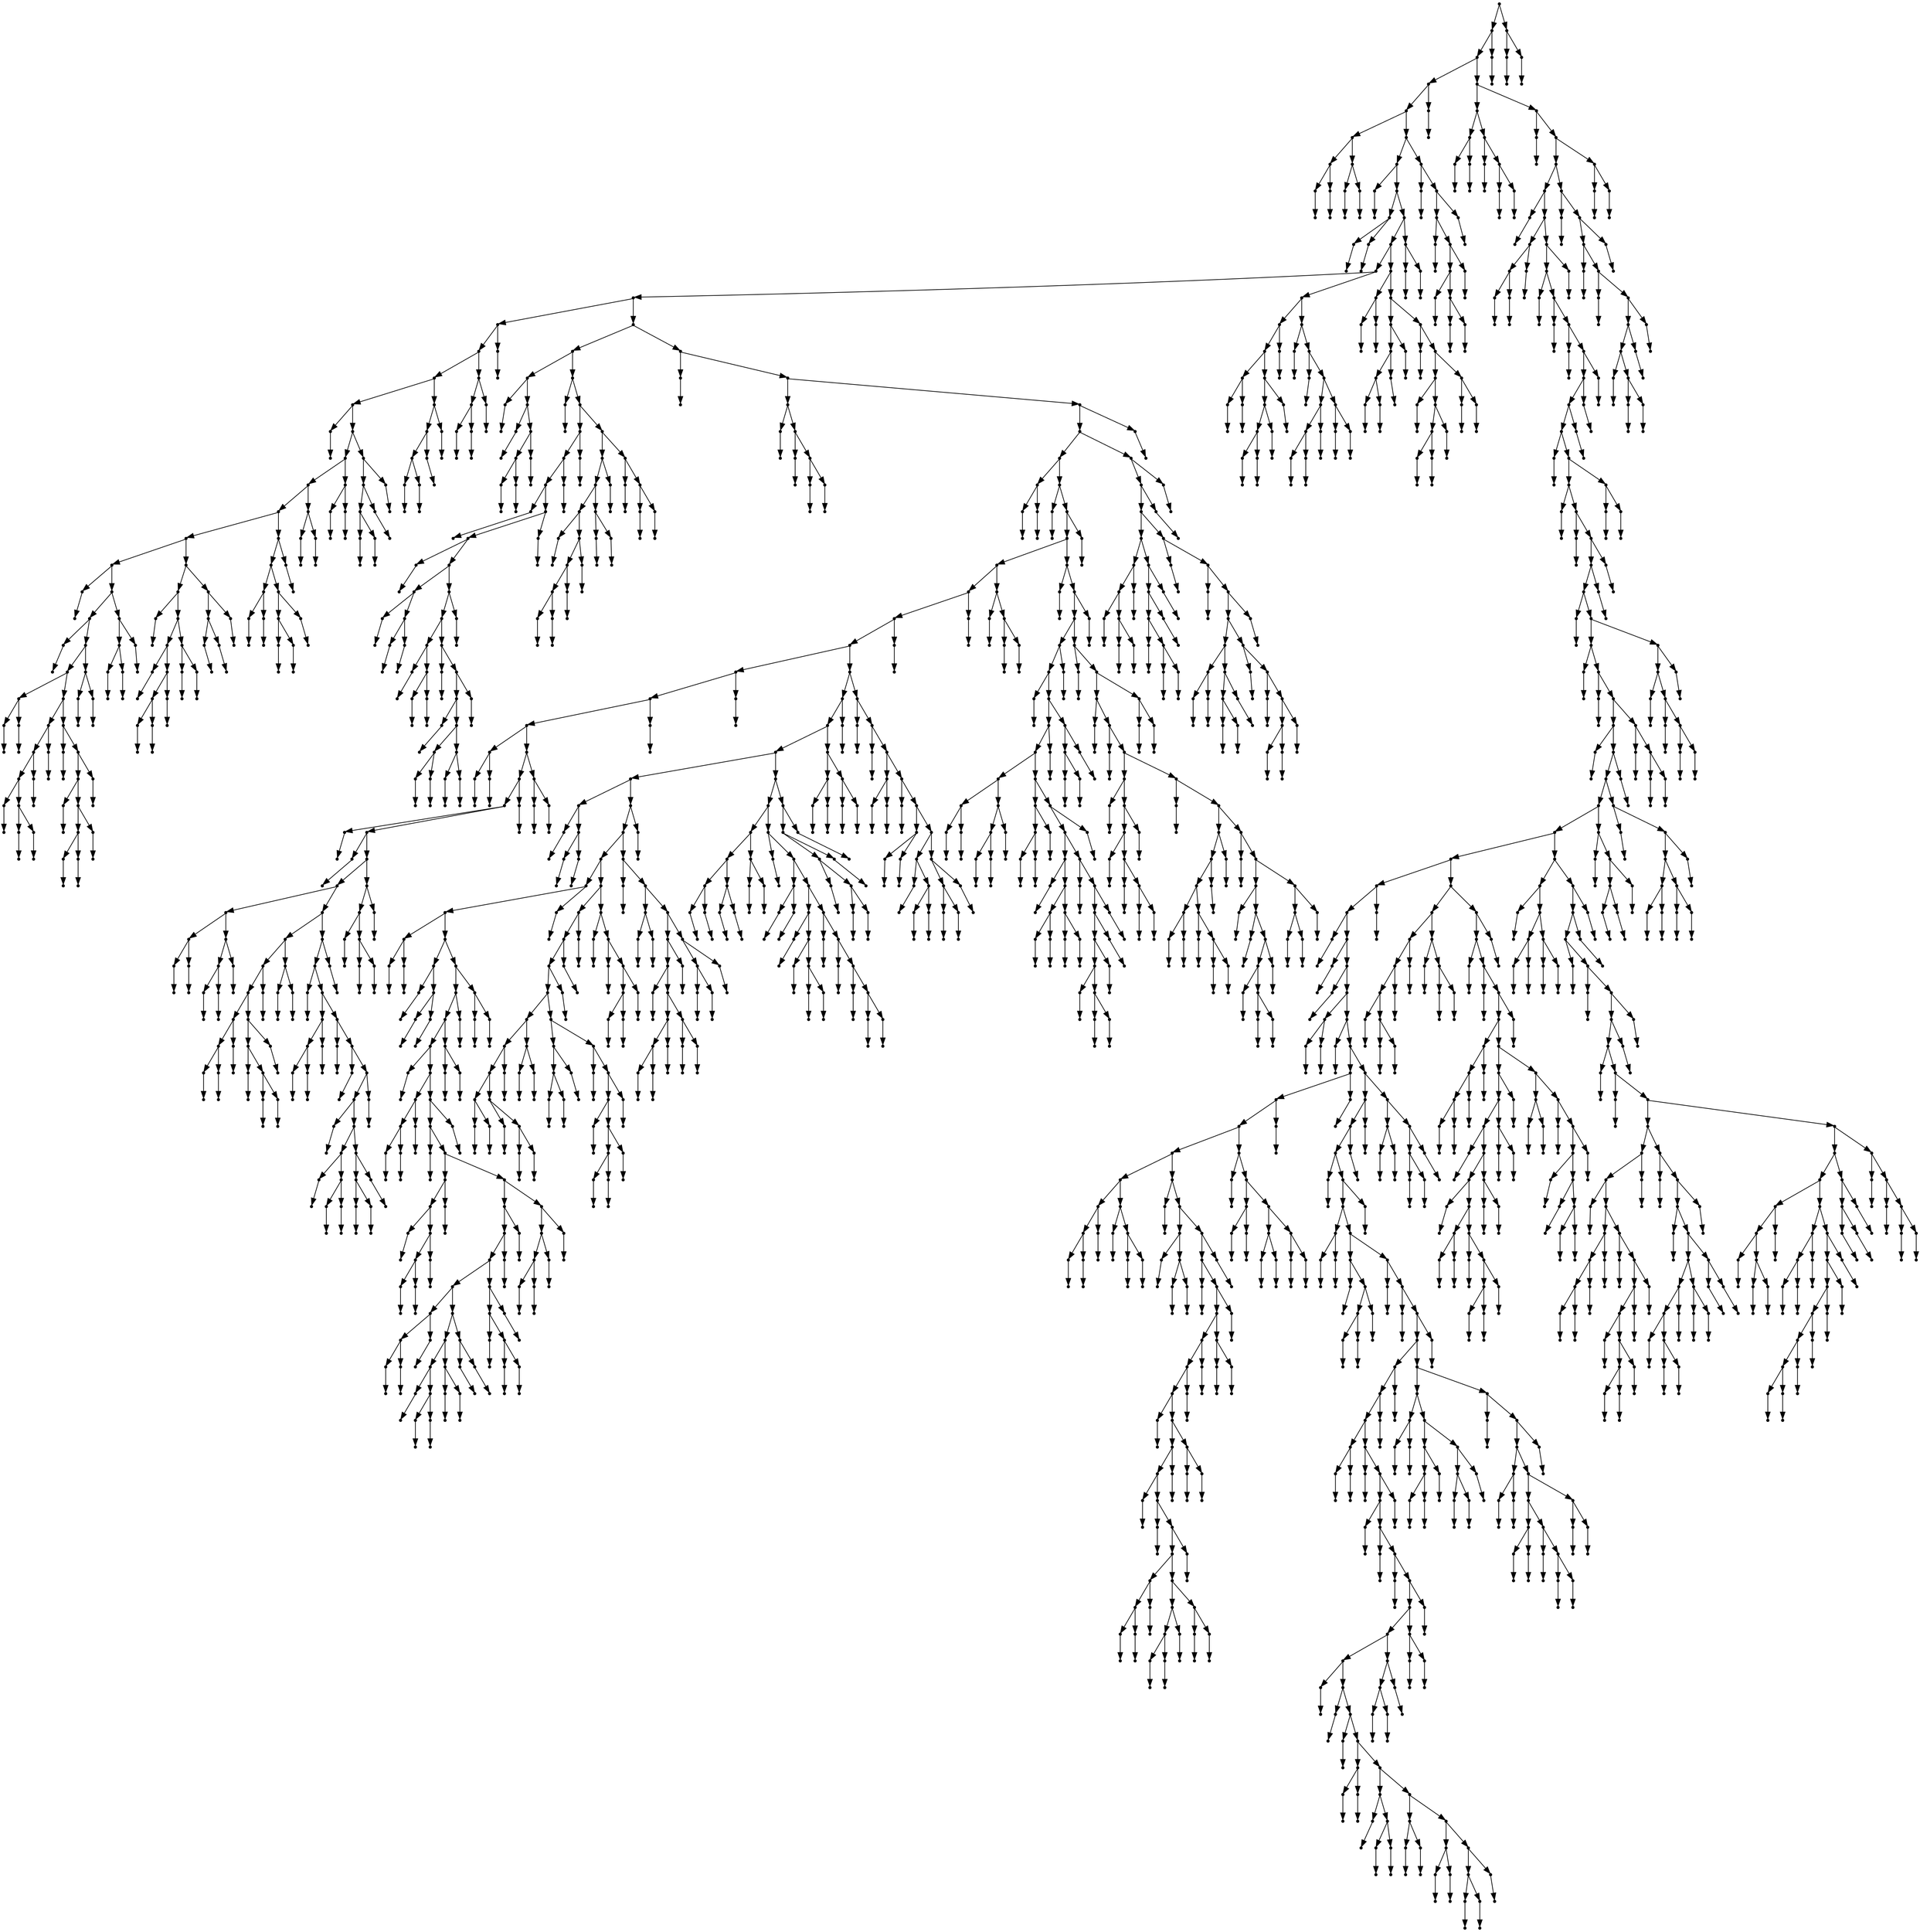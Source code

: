 digraph {
  2005 [shape=point];
  1999 [shape=point];
  1996 [shape=point];
  1192 [shape=point];
  1189 [shape=point];
  10 [shape=point];
  4 [shape=point];
  1 [shape=point];
  0 [shape=point];
  3 [shape=point];
  2 [shape=point];
  9 [shape=point];
  6 [shape=point];
  5 [shape=point];
  8 [shape=point];
  7 [shape=point];
  1188 [shape=point];
  1167 [shape=point];
  12 [shape=point];
  11 [shape=point];
  1166 [shape=point];
  17 [shape=point];
  14 [shape=point];
  13 [shape=point];
  16 [shape=point];
  15 [shape=point];
  1165 [shape=point];
  1159 [shape=point];
  1120 [shape=point];
  1078 [shape=point];
  175 [shape=point];
  172 [shape=point];
  163 [shape=point];
  151 [shape=point];
  19 [shape=point];
  18 [shape=point];
  150 [shape=point];
  138 [shape=point];
  132 [shape=point];
  126 [shape=point];
  108 [shape=point];
  78 [shape=point];
  21 [shape=point];
  20 [shape=point];
  77 [shape=point];
  68 [shape=point];
  23 [shape=point];
  22 [shape=point];
  67 [shape=point];
  61 [shape=point];
  28 [shape=point];
  25 [shape=point];
  24 [shape=point];
  27 [shape=point];
  26 [shape=point];
  60 [shape=point];
  42 [shape=point];
  39 [shape=point];
  36 [shape=point];
  30 [shape=point];
  29 [shape=point];
  35 [shape=point];
  32 [shape=point];
  31 [shape=point];
  34 [shape=point];
  33 [shape=point];
  38 [shape=point];
  37 [shape=point];
  41 [shape=point];
  40 [shape=point];
  59 [shape=point];
  44 [shape=point];
  43 [shape=point];
  58 [shape=point];
  55 [shape=point];
  46 [shape=point];
  45 [shape=point];
  54 [shape=point];
  51 [shape=point];
  48 [shape=point];
  47 [shape=point];
  50 [shape=point];
  49 [shape=point];
  53 [shape=point];
  52 [shape=point];
  57 [shape=point];
  56 [shape=point];
  66 [shape=point];
  63 [shape=point];
  62 [shape=point];
  65 [shape=point];
  64 [shape=point];
  76 [shape=point];
  73 [shape=point];
  70 [shape=point];
  69 [shape=point];
  72 [shape=point];
  71 [shape=point];
  75 [shape=point];
  74 [shape=point];
  107 [shape=point];
  98 [shape=point];
  80 [shape=point];
  79 [shape=point];
  97 [shape=point];
  91 [shape=point];
  82 [shape=point];
  81 [shape=point];
  90 [shape=point];
  87 [shape=point];
  84 [shape=point];
  83 [shape=point];
  86 [shape=point];
  85 [shape=point];
  89 [shape=point];
  88 [shape=point];
  96 [shape=point];
  93 [shape=point];
  92 [shape=point];
  95 [shape=point];
  94 [shape=point];
  106 [shape=point];
  103 [shape=point];
  100 [shape=point];
  99 [shape=point];
  102 [shape=point];
  101 [shape=point];
  105 [shape=point];
  104 [shape=point];
  125 [shape=point];
  122 [shape=point];
  113 [shape=point];
  110 [shape=point];
  109 [shape=point];
  112 [shape=point];
  111 [shape=point];
  121 [shape=point];
  118 [shape=point];
  115 [shape=point];
  114 [shape=point];
  117 [shape=point];
  116 [shape=point];
  120 [shape=point];
  119 [shape=point];
  124 [shape=point];
  123 [shape=point];
  131 [shape=point];
  128 [shape=point];
  127 [shape=point];
  130 [shape=point];
  129 [shape=point];
  137 [shape=point];
  134 [shape=point];
  133 [shape=point];
  136 [shape=point];
  135 [shape=point];
  149 [shape=point];
  146 [shape=point];
  143 [shape=point];
  140 [shape=point];
  139 [shape=point];
  142 [shape=point];
  141 [shape=point];
  145 [shape=point];
  144 [shape=point];
  148 [shape=point];
  147 [shape=point];
  162 [shape=point];
  159 [shape=point];
  156 [shape=point];
  153 [shape=point];
  152 [shape=point];
  155 [shape=point];
  154 [shape=point];
  158 [shape=point];
  157 [shape=point];
  161 [shape=point];
  160 [shape=point];
  171 [shape=point];
  168 [shape=point];
  165 [shape=point];
  164 [shape=point];
  167 [shape=point];
  166 [shape=point];
  170 [shape=point];
  169 [shape=point];
  174 [shape=point];
  173 [shape=point];
  1077 [shape=point];
  282 [shape=point];
  189 [shape=point];
  177 [shape=point];
  176 [shape=point];
  188 [shape=point];
  179 [shape=point];
  178 [shape=point];
  187 [shape=point];
  184 [shape=point];
  181 [shape=point];
  180 [shape=point];
  183 [shape=point];
  182 [shape=point];
  186 [shape=point];
  185 [shape=point];
  281 [shape=point];
  191 [shape=point];
  190 [shape=point];
  280 [shape=point];
  247 [shape=point];
  244 [shape=point];
  241 [shape=point];
  193 [shape=point];
  192 [shape=point];
  240 [shape=point];
  237 [shape=point];
  195 [shape=point];
  194 [shape=point];
  236 [shape=point];
  203 [shape=point];
  197 [shape=point];
  196 [shape=point];
  202 [shape=point];
  199 [shape=point];
  198 [shape=point];
  201 [shape=point];
  200 [shape=point];
  235 [shape=point];
  232 [shape=point];
  211 [shape=point];
  205 [shape=point];
  204 [shape=point];
  210 [shape=point];
  207 [shape=point];
  206 [shape=point];
  209 [shape=point];
  208 [shape=point];
  231 [shape=point];
  213 [shape=point];
  212 [shape=point];
  230 [shape=point];
  227 [shape=point];
  215 [shape=point];
  214 [shape=point];
  226 [shape=point];
  220 [shape=point];
  217 [shape=point];
  216 [shape=point];
  219 [shape=point];
  218 [shape=point];
  225 [shape=point];
  222 [shape=point];
  221 [shape=point];
  224 [shape=point];
  223 [shape=point];
  229 [shape=point];
  228 [shape=point];
  234 [shape=point];
  233 [shape=point];
  239 [shape=point];
  238 [shape=point];
  243 [shape=point];
  242 [shape=point];
  246 [shape=point];
  245 [shape=point];
  279 [shape=point];
  270 [shape=point];
  267 [shape=point];
  261 [shape=point];
  249 [shape=point];
  248 [shape=point];
  260 [shape=point];
  257 [shape=point];
  254 [shape=point];
  251 [shape=point];
  250 [shape=point];
  253 [shape=point];
  252 [shape=point];
  256 [shape=point];
  255 [shape=point];
  259 [shape=point];
  258 [shape=point];
  266 [shape=point];
  263 [shape=point];
  262 [shape=point];
  265 [shape=point];
  264 [shape=point];
  269 [shape=point];
  268 [shape=point];
  278 [shape=point];
  272 [shape=point];
  271 [shape=point];
  277 [shape=point];
  274 [shape=point];
  273 [shape=point];
  276 [shape=point];
  275 [shape=point];
  1076 [shape=point];
  284 [shape=point];
  283 [shape=point];
  1075 [shape=point];
  295 [shape=point];
  286 [shape=point];
  285 [shape=point];
  294 [shape=point];
  288 [shape=point];
  287 [shape=point];
  293 [shape=point];
  290 [shape=point];
  289 [shape=point];
  292 [shape=point];
  291 [shape=point];
  1074 [shape=point];
  1071 [shape=point];
  999 [shape=point];
  300 [shape=point];
  297 [shape=point];
  296 [shape=point];
  299 [shape=point];
  298 [shape=point];
  998 [shape=point];
  302 [shape=point];
  301 [shape=point];
  997 [shape=point];
  994 [shape=point];
  820 [shape=point];
  811 [shape=point];
  808 [shape=point];
  805 [shape=point];
  430 [shape=point];
  427 [shape=point];
  424 [shape=point];
  307 [shape=point];
  304 [shape=point];
  303 [shape=point];
  306 [shape=point];
  305 [shape=point];
  423 [shape=point];
  417 [shape=point];
  414 [shape=point];
  309 [shape=point];
  308 [shape=point];
  413 [shape=point];
  311 [shape=point];
  310 [shape=point];
  412 [shape=point];
  400 [shape=point];
  325 [shape=point];
  316 [shape=point];
  313 [shape=point];
  312 [shape=point];
  315 [shape=point];
  314 [shape=point];
  324 [shape=point];
  321 [shape=point];
  318 [shape=point];
  317 [shape=point];
  320 [shape=point];
  319 [shape=point];
  323 [shape=point];
  322 [shape=point];
  399 [shape=point];
  354 [shape=point];
  348 [shape=point];
  345 [shape=point];
  333 [shape=point];
  330 [shape=point];
  327 [shape=point];
  326 [shape=point];
  329 [shape=point];
  328 [shape=point];
  332 [shape=point];
  331 [shape=point];
  344 [shape=point];
  341 [shape=point];
  335 [shape=point];
  334 [shape=point];
  340 [shape=point];
  337 [shape=point];
  336 [shape=point];
  339 [shape=point];
  338 [shape=point];
  343 [shape=point];
  342 [shape=point];
  347 [shape=point];
  346 [shape=point];
  353 [shape=point];
  350 [shape=point];
  349 [shape=point];
  352 [shape=point];
  351 [shape=point];
  398 [shape=point];
  395 [shape=point];
  356 [shape=point];
  355 [shape=point];
  394 [shape=point];
  364 [shape=point];
  361 [shape=point];
  358 [shape=point];
  357 [shape=point];
  360 [shape=point];
  359 [shape=point];
  363 [shape=point];
  362 [shape=point];
  393 [shape=point];
  366 [shape=point];
  365 [shape=point];
  392 [shape=point];
  368 [shape=point];
  367 [shape=point];
  391 [shape=point];
  388 [shape=point];
  370 [shape=point];
  369 [shape=point];
  387 [shape=point];
  378 [shape=point];
  372 [shape=point];
  371 [shape=point];
  377 [shape=point];
  374 [shape=point];
  373 [shape=point];
  376 [shape=point];
  375 [shape=point];
  386 [shape=point];
  383 [shape=point];
  380 [shape=point];
  379 [shape=point];
  382 [shape=point];
  381 [shape=point];
  385 [shape=point];
  384 [shape=point];
  390 [shape=point];
  389 [shape=point];
  397 [shape=point];
  396 [shape=point];
  411 [shape=point];
  408 [shape=point];
  402 [shape=point];
  401 [shape=point];
  407 [shape=point];
  404 [shape=point];
  403 [shape=point];
  406 [shape=point];
  405 [shape=point];
  410 [shape=point];
  409 [shape=point];
  416 [shape=point];
  415 [shape=point];
  422 [shape=point];
  419 [shape=point];
  418 [shape=point];
  421 [shape=point];
  420 [shape=point];
  426 [shape=point];
  425 [shape=point];
  429 [shape=point];
  428 [shape=point];
  804 [shape=point];
  765 [shape=point];
  762 [shape=point];
  750 [shape=point];
  681 [shape=point];
  438 [shape=point];
  432 [shape=point];
  431 [shape=point];
  437 [shape=point];
  434 [shape=point];
  433 [shape=point];
  436 [shape=point];
  435 [shape=point];
  680 [shape=point];
  677 [shape=point];
  638 [shape=point];
  563 [shape=point];
  560 [shape=point];
  443 [shape=point];
  440 [shape=point];
  439 [shape=point];
  442 [shape=point];
  441 [shape=point];
  559 [shape=point];
  451 [shape=point];
  445 [shape=point];
  444 [shape=point];
  450 [shape=point];
  447 [shape=point];
  446 [shape=point];
  449 [shape=point];
  448 [shape=point];
  558 [shape=point];
  552 [shape=point];
  549 [shape=point];
  543 [shape=point];
  453 [shape=point];
  452 [shape=point];
  542 [shape=point];
  461 [shape=point];
  458 [shape=point];
  455 [shape=point];
  454 [shape=point];
  457 [shape=point];
  456 [shape=point];
  460 [shape=point];
  459 [shape=point];
  541 [shape=point];
  538 [shape=point];
  463 [shape=point];
  462 [shape=point];
  537 [shape=point];
  477 [shape=point];
  474 [shape=point];
  465 [shape=point];
  464 [shape=point];
  473 [shape=point];
  470 [shape=point];
  467 [shape=point];
  466 [shape=point];
  469 [shape=point];
  468 [shape=point];
  472 [shape=point];
  471 [shape=point];
  476 [shape=point];
  475 [shape=point];
  536 [shape=point];
  524 [shape=point];
  521 [shape=point];
  518 [shape=point];
  506 [shape=point];
  485 [shape=point];
  482 [shape=point];
  479 [shape=point];
  478 [shape=point];
  481 [shape=point];
  480 [shape=point];
  484 [shape=point];
  483 [shape=point];
  505 [shape=point];
  499 [shape=point];
  493 [shape=point];
  487 [shape=point];
  486 [shape=point];
  492 [shape=point];
  489 [shape=point];
  488 [shape=point];
  491 [shape=point];
  490 [shape=point];
  498 [shape=point];
  495 [shape=point];
  494 [shape=point];
  497 [shape=point];
  496 [shape=point];
  504 [shape=point];
  501 [shape=point];
  500 [shape=point];
  503 [shape=point];
  502 [shape=point];
  517 [shape=point];
  514 [shape=point];
  508 [shape=point];
  507 [shape=point];
  513 [shape=point];
  510 [shape=point];
  509 [shape=point];
  512 [shape=point];
  511 [shape=point];
  516 [shape=point];
  515 [shape=point];
  520 [shape=point];
  519 [shape=point];
  523 [shape=point];
  522 [shape=point];
  535 [shape=point];
  532 [shape=point];
  529 [shape=point];
  526 [shape=point];
  525 [shape=point];
  528 [shape=point];
  527 [shape=point];
  531 [shape=point];
  530 [shape=point];
  534 [shape=point];
  533 [shape=point];
  540 [shape=point];
  539 [shape=point];
  548 [shape=point];
  545 [shape=point];
  544 [shape=point];
  547 [shape=point];
  546 [shape=point];
  551 [shape=point];
  550 [shape=point];
  557 [shape=point];
  554 [shape=point];
  553 [shape=point];
  556 [shape=point];
  555 [shape=point];
  562 [shape=point];
  561 [shape=point];
  637 [shape=point];
  622 [shape=point];
  619 [shape=point];
  616 [shape=point];
  613 [shape=point];
  586 [shape=point];
  580 [shape=point];
  577 [shape=point];
  568 [shape=point];
  565 [shape=point];
  564 [shape=point];
  567 [shape=point];
  566 [shape=point];
  576 [shape=point];
  570 [shape=point];
  569 [shape=point];
  575 [shape=point];
  572 [shape=point];
  571 [shape=point];
  574 [shape=point];
  573 [shape=point];
  579 [shape=point];
  578 [shape=point];
  585 [shape=point];
  582 [shape=point];
  581 [shape=point];
  584 [shape=point];
  583 [shape=point];
  612 [shape=point];
  594 [shape=point];
  591 [shape=point];
  588 [shape=point];
  587 [shape=point];
  590 [shape=point];
  589 [shape=point];
  593 [shape=point];
  592 [shape=point];
  611 [shape=point];
  596 [shape=point];
  595 [shape=point];
  610 [shape=point];
  607 [shape=point];
  598 [shape=point];
  597 [shape=point];
  606 [shape=point];
  603 [shape=point];
  600 [shape=point];
  599 [shape=point];
  602 [shape=point];
  601 [shape=point];
  605 [shape=point];
  604 [shape=point];
  609 [shape=point];
  608 [shape=point];
  615 [shape=point];
  614 [shape=point];
  618 [shape=point];
  617 [shape=point];
  621 [shape=point];
  620 [shape=point];
  636 [shape=point];
  624 [shape=point];
  623 [shape=point];
  635 [shape=point];
  626 [shape=point];
  625 [shape=point];
  634 [shape=point];
  631 [shape=point];
  628 [shape=point];
  627 [shape=point];
  630 [shape=point];
  629 [shape=point];
  633 [shape=point];
  632 [shape=point];
  676 [shape=point];
  640 [shape=point];
  639 [shape=point];
  675 [shape=point];
  645 [shape=point];
  642 [shape=point];
  641 [shape=point];
  644 [shape=point];
  643 [shape=point];
  674 [shape=point];
  665 [shape=point];
  662 [shape=point];
  647 [shape=point];
  646 [shape=point];
  661 [shape=point];
  655 [shape=point];
  652 [shape=point];
  649 [shape=point];
  648 [shape=point];
  651 [shape=point];
  650 [shape=point];
  654 [shape=point];
  653 [shape=point];
  660 [shape=point];
  657 [shape=point];
  656 [shape=point];
  659 [shape=point];
  658 [shape=point];
  664 [shape=point];
  663 [shape=point];
  673 [shape=point];
  670 [shape=point];
  667 [shape=point];
  666 [shape=point];
  669 [shape=point];
  668 [shape=point];
  672 [shape=point];
  671 [shape=point];
  679 [shape=point];
  678 [shape=point];
  749 [shape=point];
  734 [shape=point];
  698 [shape=point];
  692 [shape=point];
  686 [shape=point];
  683 [shape=point];
  682 [shape=point];
  685 [shape=point];
  684 [shape=point];
  691 [shape=point];
  688 [shape=point];
  687 [shape=point];
  690 [shape=point];
  689 [shape=point];
  697 [shape=point];
  694 [shape=point];
  693 [shape=point];
  696 [shape=point];
  695 [shape=point];
  733 [shape=point];
  700 [shape=point];
  699 [shape=point];
  732 [shape=point];
  705 [shape=point];
  702 [shape=point];
  701 [shape=point];
  704 [shape=point];
  703 [shape=point];
  731 [shape=point];
  716 [shape=point];
  707 [shape=point];
  706 [shape=point];
  715 [shape=point];
  709 [shape=point];
  708 [shape=point];
  714 [shape=point];
  711 [shape=point];
  710 [shape=point];
  713 [shape=point];
  712 [shape=point];
  730 [shape=point];
  718 [shape=point];
  717 [shape=point];
  729 [shape=point];
  720 [shape=point];
  719 [shape=point];
  728 [shape=point];
  722 [shape=point];
  721 [shape=point];
  727 [shape=point];
  724 [shape=point];
  723 [shape=point];
  726 [shape=point];
  725 [shape=point];
  748 [shape=point];
  745 [shape=point];
  742 [shape=point];
  736 [shape=point];
  735 [shape=point];
  741 [shape=point];
  738 [shape=point];
  737 [shape=point];
  740 [shape=point];
  739 [shape=point];
  744 [shape=point];
  743 [shape=point];
  747 [shape=point];
  746 [shape=point];
  761 [shape=point];
  755 [shape=point];
  752 [shape=point];
  751 [shape=point];
  754 [shape=point];
  753 [shape=point];
  760 [shape=point];
  757 [shape=point];
  756 [shape=point];
  759 [shape=point];
  758 [shape=point];
  764 [shape=point];
  763 [shape=point];
  803 [shape=point];
  767 [shape=point];
  766 [shape=point];
  802 [shape=point];
  769 [shape=point];
  768 [shape=point];
  801 [shape=point];
  774 [shape=point];
  771 [shape=point];
  770 [shape=point];
  773 [shape=point];
  772 [shape=point];
  800 [shape=point];
  776 [shape=point];
  775 [shape=point];
  799 [shape=point];
  781 [shape=point];
  778 [shape=point];
  777 [shape=point];
  780 [shape=point];
  779 [shape=point];
  798 [shape=point];
  789 [shape=point];
  783 [shape=point];
  782 [shape=point];
  788 [shape=point];
  785 [shape=point];
  784 [shape=point];
  787 [shape=point];
  786 [shape=point];
  797 [shape=point];
  794 [shape=point];
  791 [shape=point];
  790 [shape=point];
  793 [shape=point];
  792 [shape=point];
  796 [shape=point];
  795 [shape=point];
  807 [shape=point];
  806 [shape=point];
  810 [shape=point];
  809 [shape=point];
  819 [shape=point];
  813 [shape=point];
  812 [shape=point];
  818 [shape=point];
  815 [shape=point];
  814 [shape=point];
  817 [shape=point];
  816 [shape=point];
  993 [shape=point];
  822 [shape=point];
  821 [shape=point];
  992 [shape=point];
  989 [shape=point];
  902 [shape=point];
  899 [shape=point];
  824 [shape=point];
  823 [shape=point];
  898 [shape=point];
  889 [shape=point];
  886 [shape=point];
  838 [shape=point];
  829 [shape=point];
  826 [shape=point];
  825 [shape=point];
  828 [shape=point];
  827 [shape=point];
  837 [shape=point];
  834 [shape=point];
  831 [shape=point];
  830 [shape=point];
  833 [shape=point];
  832 [shape=point];
  836 [shape=point];
  835 [shape=point];
  885 [shape=point];
  846 [shape=point];
  843 [shape=point];
  840 [shape=point];
  839 [shape=point];
  842 [shape=point];
  841 [shape=point];
  845 [shape=point];
  844 [shape=point];
  884 [shape=point];
  881 [shape=point];
  860 [shape=point];
  848 [shape=point];
  847 [shape=point];
  859 [shape=point];
  853 [shape=point];
  850 [shape=point];
  849 [shape=point];
  852 [shape=point];
  851 [shape=point];
  858 [shape=point];
  855 [shape=point];
  854 [shape=point];
  857 [shape=point];
  856 [shape=point];
  880 [shape=point];
  862 [shape=point];
  861 [shape=point];
  879 [shape=point];
  876 [shape=point];
  873 [shape=point];
  870 [shape=point];
  864 [shape=point];
  863 [shape=point];
  869 [shape=point];
  866 [shape=point];
  865 [shape=point];
  868 [shape=point];
  867 [shape=point];
  872 [shape=point];
  871 [shape=point];
  875 [shape=point];
  874 [shape=point];
  878 [shape=point];
  877 [shape=point];
  883 [shape=point];
  882 [shape=point];
  888 [shape=point];
  887 [shape=point];
  897 [shape=point];
  894 [shape=point];
  891 [shape=point];
  890 [shape=point];
  893 [shape=point];
  892 [shape=point];
  896 [shape=point];
  895 [shape=point];
  901 [shape=point];
  900 [shape=point];
  988 [shape=point];
  904 [shape=point];
  903 [shape=point];
  987 [shape=point];
  981 [shape=point];
  906 [shape=point];
  905 [shape=point];
  980 [shape=point];
  908 [shape=point];
  907 [shape=point];
  979 [shape=point];
  925 [shape=point];
  910 [shape=point];
  909 [shape=point];
  924 [shape=point];
  921 [shape=point];
  912 [shape=point];
  911 [shape=point];
  920 [shape=point];
  914 [shape=point];
  913 [shape=point];
  919 [shape=point];
  916 [shape=point];
  915 [shape=point];
  918 [shape=point];
  917 [shape=point];
  923 [shape=point];
  922 [shape=point];
  978 [shape=point];
  927 [shape=point];
  926 [shape=point];
  977 [shape=point];
  947 [shape=point];
  944 [shape=point];
  941 [shape=point];
  932 [shape=point];
  929 [shape=point];
  928 [shape=point];
  931 [shape=point];
  930 [shape=point];
  940 [shape=point];
  934 [shape=point];
  933 [shape=point];
  939 [shape=point];
  936 [shape=point];
  935 [shape=point];
  938 [shape=point];
  937 [shape=point];
  943 [shape=point];
  942 [shape=point];
  946 [shape=point];
  945 [shape=point];
  976 [shape=point];
  949 [shape=point];
  948 [shape=point];
  975 [shape=point];
  966 [shape=point];
  951 [shape=point];
  950 [shape=point];
  965 [shape=point];
  953 [shape=point];
  952 [shape=point];
  964 [shape=point];
  961 [shape=point];
  955 [shape=point];
  954 [shape=point];
  960 [shape=point];
  957 [shape=point];
  956 [shape=point];
  959 [shape=point];
  958 [shape=point];
  963 [shape=point];
  962 [shape=point];
  974 [shape=point];
  971 [shape=point];
  968 [shape=point];
  967 [shape=point];
  970 [shape=point];
  969 [shape=point];
  973 [shape=point];
  972 [shape=point];
  986 [shape=point];
  983 [shape=point];
  982 [shape=point];
  985 [shape=point];
  984 [shape=point];
  991 [shape=point];
  990 [shape=point];
  996 [shape=point];
  995 [shape=point];
  1070 [shape=point];
  1067 [shape=point];
  1064 [shape=point];
  1025 [shape=point];
  1010 [shape=point];
  1007 [shape=point];
  1001 [shape=point];
  1000 [shape=point];
  1006 [shape=point];
  1003 [shape=point];
  1002 [shape=point];
  1005 [shape=point];
  1004 [shape=point];
  1009 [shape=point];
  1008 [shape=point];
  1024 [shape=point];
  1021 [shape=point];
  1018 [shape=point];
  1012 [shape=point];
  1011 [shape=point];
  1017 [shape=point];
  1014 [shape=point];
  1013 [shape=point];
  1016 [shape=point];
  1015 [shape=point];
  1020 [shape=point];
  1019 [shape=point];
  1023 [shape=point];
  1022 [shape=point];
  1063 [shape=point];
  1027 [shape=point];
  1026 [shape=point];
  1062 [shape=point];
  1029 [shape=point];
  1028 [shape=point];
  1061 [shape=point];
  1058 [shape=point];
  1043 [shape=point];
  1034 [shape=point];
  1031 [shape=point];
  1030 [shape=point];
  1033 [shape=point];
  1032 [shape=point];
  1042 [shape=point];
  1039 [shape=point];
  1036 [shape=point];
  1035 [shape=point];
  1038 [shape=point];
  1037 [shape=point];
  1041 [shape=point];
  1040 [shape=point];
  1057 [shape=point];
  1045 [shape=point];
  1044 [shape=point];
  1056 [shape=point];
  1047 [shape=point];
  1046 [shape=point];
  1055 [shape=point];
  1052 [shape=point];
  1049 [shape=point];
  1048 [shape=point];
  1051 [shape=point];
  1050 [shape=point];
  1054 [shape=point];
  1053 [shape=point];
  1060 [shape=point];
  1059 [shape=point];
  1066 [shape=point];
  1065 [shape=point];
  1069 [shape=point];
  1068 [shape=point];
  1073 [shape=point];
  1072 [shape=point];
  1119 [shape=point];
  1098 [shape=point];
  1095 [shape=point];
  1083 [shape=point];
  1080 [shape=point];
  1079 [shape=point];
  1082 [shape=point];
  1081 [shape=point];
  1094 [shape=point];
  1091 [shape=point];
  1088 [shape=point];
  1085 [shape=point];
  1084 [shape=point];
  1087 [shape=point];
  1086 [shape=point];
  1090 [shape=point];
  1089 [shape=point];
  1093 [shape=point];
  1092 [shape=point];
  1097 [shape=point];
  1096 [shape=point];
  1118 [shape=point];
  1100 [shape=point];
  1099 [shape=point];
  1117 [shape=point];
  1102 [shape=point];
  1101 [shape=point];
  1116 [shape=point];
  1110 [shape=point];
  1107 [shape=point];
  1104 [shape=point];
  1103 [shape=point];
  1106 [shape=point];
  1105 [shape=point];
  1109 [shape=point];
  1108 [shape=point];
  1115 [shape=point];
  1112 [shape=point];
  1111 [shape=point];
  1114 [shape=point];
  1113 [shape=point];
  1158 [shape=point];
  1125 [shape=point];
  1122 [shape=point];
  1121 [shape=point];
  1124 [shape=point];
  1123 [shape=point];
  1157 [shape=point];
  1136 [shape=point];
  1133 [shape=point];
  1130 [shape=point];
  1127 [shape=point];
  1126 [shape=point];
  1129 [shape=point];
  1128 [shape=point];
  1132 [shape=point];
  1131 [shape=point];
  1135 [shape=point];
  1134 [shape=point];
  1156 [shape=point];
  1138 [shape=point];
  1137 [shape=point];
  1155 [shape=point];
  1149 [shape=point];
  1140 [shape=point];
  1139 [shape=point];
  1148 [shape=point];
  1145 [shape=point];
  1142 [shape=point];
  1141 [shape=point];
  1144 [shape=point];
  1143 [shape=point];
  1147 [shape=point];
  1146 [shape=point];
  1154 [shape=point];
  1151 [shape=point];
  1150 [shape=point];
  1153 [shape=point];
  1152 [shape=point];
  1164 [shape=point];
  1161 [shape=point];
  1160 [shape=point];
  1163 [shape=point];
  1162 [shape=point];
  1187 [shape=point];
  1169 [shape=point];
  1168 [shape=point];
  1186 [shape=point];
  1183 [shape=point];
  1171 [shape=point];
  1170 [shape=point];
  1182 [shape=point];
  1179 [shape=point];
  1173 [shape=point];
  1172 [shape=point];
  1178 [shape=point];
  1175 [shape=point];
  1174 [shape=point];
  1177 [shape=point];
  1176 [shape=point];
  1181 [shape=point];
  1180 [shape=point];
  1185 [shape=point];
  1184 [shape=point];
  1191 [shape=point];
  1190 [shape=point];
  1995 [shape=point];
  1206 [shape=point];
  1197 [shape=point];
  1194 [shape=point];
  1193 [shape=point];
  1196 [shape=point];
  1195 [shape=point];
  1205 [shape=point];
  1199 [shape=point];
  1198 [shape=point];
  1204 [shape=point];
  1201 [shape=point];
  1200 [shape=point];
  1203 [shape=point];
  1202 [shape=point];
  1994 [shape=point];
  1208 [shape=point];
  1207 [shape=point];
  1993 [shape=point];
  1987 [shape=point];
  1960 [shape=point];
  1210 [shape=point];
  1209 [shape=point];
  1959 [shape=point];
  1218 [shape=point];
  1215 [shape=point];
  1212 [shape=point];
  1211 [shape=point];
  1214 [shape=point];
  1213 [shape=point];
  1217 [shape=point];
  1216 [shape=point];
  1958 [shape=point];
  1955 [shape=point];
  1220 [shape=point];
  1219 [shape=point];
  1954 [shape=point];
  1222 [shape=point];
  1221 [shape=point];
  1953 [shape=point];
  1224 [shape=point];
  1223 [shape=point];
  1952 [shape=point];
  1949 [shape=point];
  1946 [shape=point];
  1943 [shape=point];
  1226 [shape=point];
  1225 [shape=point];
  1942 [shape=point];
  1936 [shape=point];
  1228 [shape=point];
  1227 [shape=point];
  1935 [shape=point];
  1230 [shape=point];
  1229 [shape=point];
  1934 [shape=point];
  1931 [shape=point];
  1928 [shape=point];
  1232 [shape=point];
  1231 [shape=point];
  1927 [shape=point];
  1912 [shape=point];
  1234 [shape=point];
  1233 [shape=point];
  1911 [shape=point];
  1236 [shape=point];
  1235 [shape=point];
  1910 [shape=point];
  1901 [shape=point];
  1238 [shape=point];
  1237 [shape=point];
  1900 [shape=point];
  1897 [shape=point];
  1879 [shape=point];
  1867 [shape=point];
  1693 [shape=point];
  1582 [shape=point];
  1579 [shape=point];
  1240 [shape=point];
  1239 [shape=point];
  1578 [shape=point];
  1242 [shape=point];
  1241 [shape=point];
  1577 [shape=point];
  1244 [shape=point];
  1243 [shape=point];
  1576 [shape=point];
  1249 [shape=point];
  1246 [shape=point];
  1245 [shape=point];
  1248 [shape=point];
  1247 [shape=point];
  1575 [shape=point];
  1251 [shape=point];
  1250 [shape=point];
  1574 [shape=point];
  1373 [shape=point];
  1370 [shape=point];
  1367 [shape=point];
  1346 [shape=point];
  1268 [shape=point];
  1259 [shape=point];
  1256 [shape=point];
  1253 [shape=point];
  1252 [shape=point];
  1255 [shape=point];
  1254 [shape=point];
  1258 [shape=point];
  1257 [shape=point];
  1267 [shape=point];
  1261 [shape=point];
  1260 [shape=point];
  1266 [shape=point];
  1263 [shape=point];
  1262 [shape=point];
  1265 [shape=point];
  1264 [shape=point];
  1345 [shape=point];
  1270 [shape=point];
  1269 [shape=point];
  1344 [shape=point];
  1278 [shape=point];
  1272 [shape=point];
  1271 [shape=point];
  1277 [shape=point];
  1274 [shape=point];
  1273 [shape=point];
  1276 [shape=point];
  1275 [shape=point];
  1343 [shape=point];
  1340 [shape=point];
  1280 [shape=point];
  1279 [shape=point];
  1339 [shape=point];
  1336 [shape=point];
  1330 [shape=point];
  1327 [shape=point];
  1324 [shape=point];
  1282 [shape=point];
  1281 [shape=point];
  1323 [shape=point];
  1317 [shape=point];
  1314 [shape=point];
  1284 [shape=point];
  1283 [shape=point];
  1313 [shape=point];
  1286 [shape=point];
  1285 [shape=point];
  1312 [shape=point];
  1309 [shape=point];
  1294 [shape=point];
  1291 [shape=point];
  1288 [shape=point];
  1287 [shape=point];
  1290 [shape=point];
  1289 [shape=point];
  1293 [shape=point];
  1292 [shape=point];
  1308 [shape=point];
  1302 [shape=point];
  1299 [shape=point];
  1296 [shape=point];
  1295 [shape=point];
  1298 [shape=point];
  1297 [shape=point];
  1301 [shape=point];
  1300 [shape=point];
  1307 [shape=point];
  1304 [shape=point];
  1303 [shape=point];
  1306 [shape=point];
  1305 [shape=point];
  1311 [shape=point];
  1310 [shape=point];
  1316 [shape=point];
  1315 [shape=point];
  1322 [shape=point];
  1319 [shape=point];
  1318 [shape=point];
  1321 [shape=point];
  1320 [shape=point];
  1326 [shape=point];
  1325 [shape=point];
  1329 [shape=point];
  1328 [shape=point];
  1335 [shape=point];
  1332 [shape=point];
  1331 [shape=point];
  1334 [shape=point];
  1333 [shape=point];
  1338 [shape=point];
  1337 [shape=point];
  1342 [shape=point];
  1341 [shape=point];
  1366 [shape=point];
  1348 [shape=point];
  1347 [shape=point];
  1365 [shape=point];
  1353 [shape=point];
  1350 [shape=point];
  1349 [shape=point];
  1352 [shape=point];
  1351 [shape=point];
  1364 [shape=point];
  1358 [shape=point];
  1355 [shape=point];
  1354 [shape=point];
  1357 [shape=point];
  1356 [shape=point];
  1363 [shape=point];
  1360 [shape=point];
  1359 [shape=point];
  1362 [shape=point];
  1361 [shape=point];
  1369 [shape=point];
  1368 [shape=point];
  1372 [shape=point];
  1371 [shape=point];
  1573 [shape=point];
  1558 [shape=point];
  1555 [shape=point];
  1552 [shape=point];
  1375 [shape=point];
  1374 [shape=point];
  1551 [shape=point];
  1548 [shape=point];
  1380 [shape=point];
  1377 [shape=point];
  1376 [shape=point];
  1379 [shape=point];
  1378 [shape=point];
  1547 [shape=point];
  1391 [shape=point];
  1382 [shape=point];
  1381 [shape=point];
  1390 [shape=point];
  1387 [shape=point];
  1384 [shape=point];
  1383 [shape=point];
  1386 [shape=point];
  1385 [shape=point];
  1389 [shape=point];
  1388 [shape=point];
  1546 [shape=point];
  1393 [shape=point];
  1392 [shape=point];
  1545 [shape=point];
  1395 [shape=point];
  1394 [shape=point];
  1544 [shape=point];
  1541 [shape=point];
  1484 [shape=point];
  1481 [shape=point];
  1478 [shape=point];
  1400 [shape=point];
  1397 [shape=point];
  1396 [shape=point];
  1399 [shape=point];
  1398 [shape=point];
  1477 [shape=point];
  1402 [shape=point];
  1401 [shape=point];
  1476 [shape=point];
  1473 [shape=point];
  1404 [shape=point];
  1403 [shape=point];
  1472 [shape=point];
  1406 [shape=point];
  1405 [shape=point];
  1471 [shape=point];
  1408 [shape=point];
  1407 [shape=point];
  1470 [shape=point];
  1467 [shape=point];
  1461 [shape=point];
  1452 [shape=point];
  1410 [shape=point];
  1409 [shape=point];
  1451 [shape=point];
  1412 [shape=point];
  1411 [shape=point];
  1450 [shape=point];
  1414 [shape=point];
  1413 [shape=point];
  1449 [shape=point];
  1419 [shape=point];
  1416 [shape=point];
  1415 [shape=point];
  1418 [shape=point];
  1417 [shape=point];
  1448 [shape=point];
  1427 [shape=point];
  1421 [shape=point];
  1420 [shape=point];
  1426 [shape=point];
  1423 [shape=point];
  1422 [shape=point];
  1425 [shape=point];
  1424 [shape=point];
  1447 [shape=point];
  1432 [shape=point];
  1429 [shape=point];
  1428 [shape=point];
  1431 [shape=point];
  1430 [shape=point];
  1446 [shape=point];
  1437 [shape=point];
  1434 [shape=point];
  1433 [shape=point];
  1436 [shape=point];
  1435 [shape=point];
  1445 [shape=point];
  1442 [shape=point];
  1439 [shape=point];
  1438 [shape=point];
  1441 [shape=point];
  1440 [shape=point];
  1444 [shape=point];
  1443 [shape=point];
  1460 [shape=point];
  1457 [shape=point];
  1454 [shape=point];
  1453 [shape=point];
  1456 [shape=point];
  1455 [shape=point];
  1459 [shape=point];
  1458 [shape=point];
  1466 [shape=point];
  1463 [shape=point];
  1462 [shape=point];
  1465 [shape=point];
  1464 [shape=point];
  1469 [shape=point];
  1468 [shape=point];
  1475 [shape=point];
  1474 [shape=point];
  1480 [shape=point];
  1479 [shape=point];
  1483 [shape=point];
  1482 [shape=point];
  1540 [shape=point];
  1507 [shape=point];
  1489 [shape=point];
  1486 [shape=point];
  1485 [shape=point];
  1488 [shape=point];
  1487 [shape=point];
  1506 [shape=point];
  1497 [shape=point];
  1494 [shape=point];
  1491 [shape=point];
  1490 [shape=point];
  1493 [shape=point];
  1492 [shape=point];
  1496 [shape=point];
  1495 [shape=point];
  1505 [shape=point];
  1502 [shape=point];
  1499 [shape=point];
  1498 [shape=point];
  1501 [shape=point];
  1500 [shape=point];
  1504 [shape=point];
  1503 [shape=point];
  1539 [shape=point];
  1509 [shape=point];
  1508 [shape=point];
  1538 [shape=point];
  1535 [shape=point];
  1514 [shape=point];
  1511 [shape=point];
  1510 [shape=point];
  1513 [shape=point];
  1512 [shape=point];
  1534 [shape=point];
  1528 [shape=point];
  1519 [shape=point];
  1516 [shape=point];
  1515 [shape=point];
  1518 [shape=point];
  1517 [shape=point];
  1527 [shape=point];
  1521 [shape=point];
  1520 [shape=point];
  1526 [shape=point];
  1523 [shape=point];
  1522 [shape=point];
  1525 [shape=point];
  1524 [shape=point];
  1533 [shape=point];
  1530 [shape=point];
  1529 [shape=point];
  1532 [shape=point];
  1531 [shape=point];
  1537 [shape=point];
  1536 [shape=point];
  1543 [shape=point];
  1542 [shape=point];
  1550 [shape=point];
  1549 [shape=point];
  1554 [shape=point];
  1553 [shape=point];
  1557 [shape=point];
  1556 [shape=point];
  1572 [shape=point];
  1563 [shape=point];
  1560 [shape=point];
  1559 [shape=point];
  1562 [shape=point];
  1561 [shape=point];
  1571 [shape=point];
  1568 [shape=point];
  1565 [shape=point];
  1564 [shape=point];
  1567 [shape=point];
  1566 [shape=point];
  1570 [shape=point];
  1569 [shape=point];
  1581 [shape=point];
  1580 [shape=point];
  1692 [shape=point];
  1605 [shape=point];
  1596 [shape=point];
  1593 [shape=point];
  1590 [shape=point];
  1584 [shape=point];
  1583 [shape=point];
  1589 [shape=point];
  1586 [shape=point];
  1585 [shape=point];
  1588 [shape=point];
  1587 [shape=point];
  1592 [shape=point];
  1591 [shape=point];
  1595 [shape=point];
  1594 [shape=point];
  1604 [shape=point];
  1598 [shape=point];
  1597 [shape=point];
  1603 [shape=point];
  1600 [shape=point];
  1599 [shape=point];
  1602 [shape=point];
  1601 [shape=point];
  1691 [shape=point];
  1688 [shape=point];
  1607 [shape=point];
  1606 [shape=point];
  1687 [shape=point];
  1609 [shape=point];
  1608 [shape=point];
  1686 [shape=point];
  1683 [shape=point];
  1620 [shape=point];
  1617 [shape=point];
  1614 [shape=point];
  1611 [shape=point];
  1610 [shape=point];
  1613 [shape=point];
  1612 [shape=point];
  1616 [shape=point];
  1615 [shape=point];
  1619 [shape=point];
  1618 [shape=point];
  1682 [shape=point];
  1658 [shape=point];
  1655 [shape=point];
  1649 [shape=point];
  1622 [shape=point];
  1621 [shape=point];
  1648 [shape=point];
  1642 [shape=point];
  1624 [shape=point];
  1623 [shape=point];
  1641 [shape=point];
  1629 [shape=point];
  1626 [shape=point];
  1625 [shape=point];
  1628 [shape=point];
  1627 [shape=point];
  1640 [shape=point];
  1631 [shape=point];
  1630 [shape=point];
  1639 [shape=point];
  1636 [shape=point];
  1633 [shape=point];
  1632 [shape=point];
  1635 [shape=point];
  1634 [shape=point];
  1638 [shape=point];
  1637 [shape=point];
  1647 [shape=point];
  1644 [shape=point];
  1643 [shape=point];
  1646 [shape=point];
  1645 [shape=point];
  1654 [shape=point];
  1651 [shape=point];
  1650 [shape=point];
  1653 [shape=point];
  1652 [shape=point];
  1657 [shape=point];
  1656 [shape=point];
  1681 [shape=point];
  1663 [shape=point];
  1660 [shape=point];
  1659 [shape=point];
  1662 [shape=point];
  1661 [shape=point];
  1680 [shape=point];
  1665 [shape=point];
  1664 [shape=point];
  1679 [shape=point];
  1676 [shape=point];
  1667 [shape=point];
  1666 [shape=point];
  1675 [shape=point];
  1669 [shape=point];
  1668 [shape=point];
  1674 [shape=point];
  1671 [shape=point];
  1670 [shape=point];
  1673 [shape=point];
  1672 [shape=point];
  1678 [shape=point];
  1677 [shape=point];
  1685 [shape=point];
  1684 [shape=point];
  1690 [shape=point];
  1689 [shape=point];
  1866 [shape=point];
  1707 [shape=point];
  1695 [shape=point];
  1694 [shape=point];
  1706 [shape=point];
  1700 [shape=point];
  1697 [shape=point];
  1696 [shape=point];
  1699 [shape=point];
  1698 [shape=point];
  1705 [shape=point];
  1702 [shape=point];
  1701 [shape=point];
  1704 [shape=point];
  1703 [shape=point];
  1865 [shape=point];
  1862 [shape=point];
  1859 [shape=point];
  1709 [shape=point];
  1708 [shape=point];
  1858 [shape=point];
  1711 [shape=point];
  1710 [shape=point];
  1857 [shape=point];
  1854 [shape=point];
  1851 [shape=point];
  1713 [shape=point];
  1712 [shape=point];
  1850 [shape=point];
  1715 [shape=point];
  1714 [shape=point];
  1849 [shape=point];
  1786 [shape=point];
  1753 [shape=point];
  1750 [shape=point];
  1717 [shape=point];
  1716 [shape=point];
  1749 [shape=point];
  1728 [shape=point];
  1725 [shape=point];
  1722 [shape=point];
  1719 [shape=point];
  1718 [shape=point];
  1721 [shape=point];
  1720 [shape=point];
  1724 [shape=point];
  1723 [shape=point];
  1727 [shape=point];
  1726 [shape=point];
  1748 [shape=point];
  1730 [shape=point];
  1729 [shape=point];
  1747 [shape=point];
  1744 [shape=point];
  1741 [shape=point];
  1732 [shape=point];
  1731 [shape=point];
  1740 [shape=point];
  1737 [shape=point];
  1734 [shape=point];
  1733 [shape=point];
  1736 [shape=point];
  1735 [shape=point];
  1739 [shape=point];
  1738 [shape=point];
  1743 [shape=point];
  1742 [shape=point];
  1746 [shape=point];
  1745 [shape=point];
  1752 [shape=point];
  1751 [shape=point];
  1785 [shape=point];
  1755 [shape=point];
  1754 [shape=point];
  1784 [shape=point];
  1781 [shape=point];
  1757 [shape=point];
  1756 [shape=point];
  1780 [shape=point];
  1774 [shape=point];
  1768 [shape=point];
  1765 [shape=point];
  1759 [shape=point];
  1758 [shape=point];
  1764 [shape=point];
  1761 [shape=point];
  1760 [shape=point];
  1763 [shape=point];
  1762 [shape=point];
  1767 [shape=point];
  1766 [shape=point];
  1773 [shape=point];
  1770 [shape=point];
  1769 [shape=point];
  1772 [shape=point];
  1771 [shape=point];
  1779 [shape=point];
  1776 [shape=point];
  1775 [shape=point];
  1778 [shape=point];
  1777 [shape=point];
  1783 [shape=point];
  1782 [shape=point];
  1848 [shape=point];
  1836 [shape=point];
  1827 [shape=point];
  1797 [shape=point];
  1794 [shape=point];
  1788 [shape=point];
  1787 [shape=point];
  1793 [shape=point];
  1790 [shape=point];
  1789 [shape=point];
  1792 [shape=point];
  1791 [shape=point];
  1796 [shape=point];
  1795 [shape=point];
  1826 [shape=point];
  1805 [shape=point];
  1802 [shape=point];
  1799 [shape=point];
  1798 [shape=point];
  1801 [shape=point];
  1800 [shape=point];
  1804 [shape=point];
  1803 [shape=point];
  1825 [shape=point];
  1822 [shape=point];
  1819 [shape=point];
  1816 [shape=point];
  1813 [shape=point];
  1810 [shape=point];
  1807 [shape=point];
  1806 [shape=point];
  1809 [shape=point];
  1808 [shape=point];
  1812 [shape=point];
  1811 [shape=point];
  1815 [shape=point];
  1814 [shape=point];
  1818 [shape=point];
  1817 [shape=point];
  1821 [shape=point];
  1820 [shape=point];
  1824 [shape=point];
  1823 [shape=point];
  1835 [shape=point];
  1832 [shape=point];
  1829 [shape=point];
  1828 [shape=point];
  1831 [shape=point];
  1830 [shape=point];
  1834 [shape=point];
  1833 [shape=point];
  1847 [shape=point];
  1838 [shape=point];
  1837 [shape=point];
  1846 [shape=point];
  1840 [shape=point];
  1839 [shape=point];
  1845 [shape=point];
  1842 [shape=point];
  1841 [shape=point];
  1844 [shape=point];
  1843 [shape=point];
  1853 [shape=point];
  1852 [shape=point];
  1856 [shape=point];
  1855 [shape=point];
  1861 [shape=point];
  1860 [shape=point];
  1864 [shape=point];
  1863 [shape=point];
  1878 [shape=point];
  1869 [shape=point];
  1868 [shape=point];
  1877 [shape=point];
  1874 [shape=point];
  1871 [shape=point];
  1870 [shape=point];
  1873 [shape=point];
  1872 [shape=point];
  1876 [shape=point];
  1875 [shape=point];
  1896 [shape=point];
  1881 [shape=point];
  1880 [shape=point];
  1895 [shape=point];
  1892 [shape=point];
  1886 [shape=point];
  1883 [shape=point];
  1882 [shape=point];
  1885 [shape=point];
  1884 [shape=point];
  1891 [shape=point];
  1888 [shape=point];
  1887 [shape=point];
  1890 [shape=point];
  1889 [shape=point];
  1894 [shape=point];
  1893 [shape=point];
  1899 [shape=point];
  1898 [shape=point];
  1909 [shape=point];
  1903 [shape=point];
  1902 [shape=point];
  1908 [shape=point];
  1905 [shape=point];
  1904 [shape=point];
  1907 [shape=point];
  1906 [shape=point];
  1926 [shape=point];
  1923 [shape=point];
  1914 [shape=point];
  1913 [shape=point];
  1922 [shape=point];
  1916 [shape=point];
  1915 [shape=point];
  1921 [shape=point];
  1918 [shape=point];
  1917 [shape=point];
  1920 [shape=point];
  1919 [shape=point];
  1925 [shape=point];
  1924 [shape=point];
  1930 [shape=point];
  1929 [shape=point];
  1933 [shape=point];
  1932 [shape=point];
  1941 [shape=point];
  1938 [shape=point];
  1937 [shape=point];
  1940 [shape=point];
  1939 [shape=point];
  1945 [shape=point];
  1944 [shape=point];
  1948 [shape=point];
  1947 [shape=point];
  1951 [shape=point];
  1950 [shape=point];
  1957 [shape=point];
  1956 [shape=point];
  1986 [shape=point];
  1962 [shape=point];
  1961 [shape=point];
  1985 [shape=point];
  1982 [shape=point];
  1964 [shape=point];
  1963 [shape=point];
  1981 [shape=point];
  1966 [shape=point];
  1965 [shape=point];
  1980 [shape=point];
  1977 [shape=point];
  1974 [shape=point];
  1968 [shape=point];
  1967 [shape=point];
  1973 [shape=point];
  1970 [shape=point];
  1969 [shape=point];
  1972 [shape=point];
  1971 [shape=point];
  1976 [shape=point];
  1975 [shape=point];
  1979 [shape=point];
  1978 [shape=point];
  1984 [shape=point];
  1983 [shape=point];
  1992 [shape=point];
  1989 [shape=point];
  1988 [shape=point];
  1991 [shape=point];
  1990 [shape=point];
  1998 [shape=point];
  1997 [shape=point];
  2004 [shape=point];
  2001 [shape=point];
  2000 [shape=point];
  2003 [shape=point];
  2002 [shape=point];
2005 -> 1999;
1999 -> 1996;
1996 -> 1192;
1192 -> 1189;
1189 -> 10;
10 -> 4;
4 -> 1;
1 -> 0;
4 -> 3;
3 -> 2;
10 -> 9;
9 -> 6;
6 -> 5;
9 -> 8;
8 -> 7;
1189 -> 1188;
1188 -> 1167;
1167 -> 12;
12 -> 11;
1167 -> 1166;
1166 -> 17;
17 -> 14;
14 -> 13;
17 -> 16;
16 -> 15;
1166 -> 1165;
1165 -> 1159;
1159 -> 1120;
1120 -> 1078;
1078 -> 175;
175 -> 172;
172 -> 163;
163 -> 151;
151 -> 19;
19 -> 18;
151 -> 150;
150 -> 138;
138 -> 132;
132 -> 126;
126 -> 108;
108 -> 78;
78 -> 21;
21 -> 20;
78 -> 77;
77 -> 68;
68 -> 23;
23 -> 22;
68 -> 67;
67 -> 61;
61 -> 28;
28 -> 25;
25 -> 24;
28 -> 27;
27 -> 26;
61 -> 60;
60 -> 42;
42 -> 39;
39 -> 36;
36 -> 30;
30 -> 29;
36 -> 35;
35 -> 32;
32 -> 31;
35 -> 34;
34 -> 33;
39 -> 38;
38 -> 37;
42 -> 41;
41 -> 40;
60 -> 59;
59 -> 44;
44 -> 43;
59 -> 58;
58 -> 55;
55 -> 46;
46 -> 45;
55 -> 54;
54 -> 51;
51 -> 48;
48 -> 47;
51 -> 50;
50 -> 49;
54 -> 53;
53 -> 52;
58 -> 57;
57 -> 56;
67 -> 66;
66 -> 63;
63 -> 62;
66 -> 65;
65 -> 64;
77 -> 76;
76 -> 73;
73 -> 70;
70 -> 69;
73 -> 72;
72 -> 71;
76 -> 75;
75 -> 74;
108 -> 107;
107 -> 98;
98 -> 80;
80 -> 79;
98 -> 97;
97 -> 91;
91 -> 82;
82 -> 81;
91 -> 90;
90 -> 87;
87 -> 84;
84 -> 83;
87 -> 86;
86 -> 85;
90 -> 89;
89 -> 88;
97 -> 96;
96 -> 93;
93 -> 92;
96 -> 95;
95 -> 94;
107 -> 106;
106 -> 103;
103 -> 100;
100 -> 99;
103 -> 102;
102 -> 101;
106 -> 105;
105 -> 104;
126 -> 125;
125 -> 122;
122 -> 113;
113 -> 110;
110 -> 109;
113 -> 112;
112 -> 111;
122 -> 121;
121 -> 118;
118 -> 115;
115 -> 114;
118 -> 117;
117 -> 116;
121 -> 120;
120 -> 119;
125 -> 124;
124 -> 123;
132 -> 131;
131 -> 128;
128 -> 127;
131 -> 130;
130 -> 129;
138 -> 137;
137 -> 134;
134 -> 133;
137 -> 136;
136 -> 135;
150 -> 149;
149 -> 146;
146 -> 143;
143 -> 140;
140 -> 139;
143 -> 142;
142 -> 141;
146 -> 145;
145 -> 144;
149 -> 148;
148 -> 147;
163 -> 162;
162 -> 159;
159 -> 156;
156 -> 153;
153 -> 152;
156 -> 155;
155 -> 154;
159 -> 158;
158 -> 157;
162 -> 161;
161 -> 160;
172 -> 171;
171 -> 168;
168 -> 165;
165 -> 164;
168 -> 167;
167 -> 166;
171 -> 170;
170 -> 169;
175 -> 174;
174 -> 173;
1078 -> 1077;
1077 -> 282;
282 -> 189;
189 -> 177;
177 -> 176;
189 -> 188;
188 -> 179;
179 -> 178;
188 -> 187;
187 -> 184;
184 -> 181;
181 -> 180;
184 -> 183;
183 -> 182;
187 -> 186;
186 -> 185;
282 -> 281;
281 -> 191;
191 -> 190;
281 -> 280;
280 -> 247;
247 -> 244;
244 -> 241;
241 -> 193;
193 -> 192;
241 -> 240;
240 -> 237;
237 -> 195;
195 -> 194;
237 -> 236;
236 -> 203;
203 -> 197;
197 -> 196;
203 -> 202;
202 -> 199;
199 -> 198;
202 -> 201;
201 -> 200;
236 -> 235;
235 -> 232;
232 -> 211;
211 -> 205;
205 -> 204;
211 -> 210;
210 -> 207;
207 -> 206;
210 -> 209;
209 -> 208;
232 -> 231;
231 -> 213;
213 -> 212;
231 -> 230;
230 -> 227;
227 -> 215;
215 -> 214;
227 -> 226;
226 -> 220;
220 -> 217;
217 -> 216;
220 -> 219;
219 -> 218;
226 -> 225;
225 -> 222;
222 -> 221;
225 -> 224;
224 -> 223;
230 -> 229;
229 -> 228;
235 -> 234;
234 -> 233;
240 -> 239;
239 -> 238;
244 -> 243;
243 -> 242;
247 -> 246;
246 -> 245;
280 -> 279;
279 -> 270;
270 -> 267;
267 -> 261;
261 -> 249;
249 -> 248;
261 -> 260;
260 -> 257;
257 -> 254;
254 -> 251;
251 -> 250;
254 -> 253;
253 -> 252;
257 -> 256;
256 -> 255;
260 -> 259;
259 -> 258;
267 -> 266;
266 -> 263;
263 -> 262;
266 -> 265;
265 -> 264;
270 -> 269;
269 -> 268;
279 -> 278;
278 -> 272;
272 -> 271;
278 -> 277;
277 -> 274;
274 -> 273;
277 -> 276;
276 -> 275;
1077 -> 1076;
1076 -> 284;
284 -> 283;
1076 -> 1075;
1075 -> 295;
295 -> 286;
286 -> 285;
295 -> 294;
294 -> 288;
288 -> 287;
294 -> 293;
293 -> 290;
290 -> 289;
293 -> 292;
292 -> 291;
1075 -> 1074;
1074 -> 1071;
1071 -> 999;
999 -> 300;
300 -> 297;
297 -> 296;
300 -> 299;
299 -> 298;
999 -> 998;
998 -> 302;
302 -> 301;
998 -> 997;
997 -> 994;
994 -> 820;
820 -> 811;
811 -> 808;
808 -> 805;
805 -> 430;
430 -> 427;
427 -> 424;
424 -> 307;
307 -> 304;
304 -> 303;
307 -> 306;
306 -> 305;
424 -> 423;
423 -> 417;
417 -> 414;
414 -> 309;
309 -> 308;
414 -> 413;
413 -> 311;
311 -> 310;
413 -> 412;
412 -> 400;
400 -> 325;
325 -> 316;
316 -> 313;
313 -> 312;
316 -> 315;
315 -> 314;
325 -> 324;
324 -> 321;
321 -> 318;
318 -> 317;
321 -> 320;
320 -> 319;
324 -> 323;
323 -> 322;
400 -> 399;
399 -> 354;
354 -> 348;
348 -> 345;
345 -> 333;
333 -> 330;
330 -> 327;
327 -> 326;
330 -> 329;
329 -> 328;
333 -> 332;
332 -> 331;
345 -> 344;
344 -> 341;
341 -> 335;
335 -> 334;
341 -> 340;
340 -> 337;
337 -> 336;
340 -> 339;
339 -> 338;
344 -> 343;
343 -> 342;
348 -> 347;
347 -> 346;
354 -> 353;
353 -> 350;
350 -> 349;
353 -> 352;
352 -> 351;
399 -> 398;
398 -> 395;
395 -> 356;
356 -> 355;
395 -> 394;
394 -> 364;
364 -> 361;
361 -> 358;
358 -> 357;
361 -> 360;
360 -> 359;
364 -> 363;
363 -> 362;
394 -> 393;
393 -> 366;
366 -> 365;
393 -> 392;
392 -> 368;
368 -> 367;
392 -> 391;
391 -> 388;
388 -> 370;
370 -> 369;
388 -> 387;
387 -> 378;
378 -> 372;
372 -> 371;
378 -> 377;
377 -> 374;
374 -> 373;
377 -> 376;
376 -> 375;
387 -> 386;
386 -> 383;
383 -> 380;
380 -> 379;
383 -> 382;
382 -> 381;
386 -> 385;
385 -> 384;
391 -> 390;
390 -> 389;
398 -> 397;
397 -> 396;
412 -> 411;
411 -> 408;
408 -> 402;
402 -> 401;
408 -> 407;
407 -> 404;
404 -> 403;
407 -> 406;
406 -> 405;
411 -> 410;
410 -> 409;
417 -> 416;
416 -> 415;
423 -> 422;
422 -> 419;
419 -> 418;
422 -> 421;
421 -> 420;
427 -> 426;
426 -> 425;
430 -> 429;
429 -> 428;
805 -> 804;
804 -> 765;
765 -> 762;
762 -> 750;
750 -> 681;
681 -> 438;
438 -> 432;
432 -> 431;
438 -> 437;
437 -> 434;
434 -> 433;
437 -> 436;
436 -> 435;
681 -> 680;
680 -> 677;
677 -> 638;
638 -> 563;
563 -> 560;
560 -> 443;
443 -> 440;
440 -> 439;
443 -> 442;
442 -> 441;
560 -> 559;
559 -> 451;
451 -> 445;
445 -> 444;
451 -> 450;
450 -> 447;
447 -> 446;
450 -> 449;
449 -> 448;
559 -> 558;
558 -> 552;
552 -> 549;
549 -> 543;
543 -> 453;
453 -> 452;
543 -> 542;
542 -> 461;
461 -> 458;
458 -> 455;
455 -> 454;
458 -> 457;
457 -> 456;
461 -> 460;
460 -> 459;
542 -> 541;
541 -> 538;
538 -> 463;
463 -> 462;
538 -> 537;
537 -> 477;
477 -> 474;
474 -> 465;
465 -> 464;
474 -> 473;
473 -> 470;
470 -> 467;
467 -> 466;
470 -> 469;
469 -> 468;
473 -> 472;
472 -> 471;
477 -> 476;
476 -> 475;
537 -> 536;
536 -> 524;
524 -> 521;
521 -> 518;
518 -> 506;
506 -> 485;
485 -> 482;
482 -> 479;
479 -> 478;
482 -> 481;
481 -> 480;
485 -> 484;
484 -> 483;
506 -> 505;
505 -> 499;
499 -> 493;
493 -> 487;
487 -> 486;
493 -> 492;
492 -> 489;
489 -> 488;
492 -> 491;
491 -> 490;
499 -> 498;
498 -> 495;
495 -> 494;
498 -> 497;
497 -> 496;
505 -> 504;
504 -> 501;
501 -> 500;
504 -> 503;
503 -> 502;
518 -> 517;
517 -> 514;
514 -> 508;
508 -> 507;
514 -> 513;
513 -> 510;
510 -> 509;
513 -> 512;
512 -> 511;
517 -> 516;
516 -> 515;
521 -> 520;
520 -> 519;
524 -> 523;
523 -> 522;
536 -> 535;
535 -> 532;
532 -> 529;
529 -> 526;
526 -> 525;
529 -> 528;
528 -> 527;
532 -> 531;
531 -> 530;
535 -> 534;
534 -> 533;
541 -> 540;
540 -> 539;
549 -> 548;
548 -> 545;
545 -> 544;
548 -> 547;
547 -> 546;
552 -> 551;
551 -> 550;
558 -> 557;
557 -> 554;
554 -> 553;
557 -> 556;
556 -> 555;
563 -> 562;
562 -> 561;
638 -> 637;
637 -> 622;
622 -> 619;
619 -> 616;
616 -> 613;
613 -> 586;
586 -> 580;
580 -> 577;
577 -> 568;
568 -> 565;
565 -> 564;
568 -> 567;
567 -> 566;
577 -> 576;
576 -> 570;
570 -> 569;
576 -> 575;
575 -> 572;
572 -> 571;
575 -> 574;
574 -> 573;
580 -> 579;
579 -> 578;
586 -> 585;
585 -> 582;
582 -> 581;
585 -> 584;
584 -> 583;
613 -> 612;
612 -> 594;
594 -> 591;
591 -> 588;
588 -> 587;
591 -> 590;
590 -> 589;
594 -> 593;
593 -> 592;
612 -> 611;
611 -> 596;
596 -> 595;
611 -> 610;
610 -> 607;
607 -> 598;
598 -> 597;
607 -> 606;
606 -> 603;
603 -> 600;
600 -> 599;
603 -> 602;
602 -> 601;
606 -> 605;
605 -> 604;
610 -> 609;
609 -> 608;
616 -> 615;
615 -> 614;
619 -> 618;
618 -> 617;
622 -> 621;
621 -> 620;
637 -> 636;
636 -> 624;
624 -> 623;
636 -> 635;
635 -> 626;
626 -> 625;
635 -> 634;
634 -> 631;
631 -> 628;
628 -> 627;
631 -> 630;
630 -> 629;
634 -> 633;
633 -> 632;
677 -> 676;
676 -> 640;
640 -> 639;
676 -> 675;
675 -> 645;
645 -> 642;
642 -> 641;
645 -> 644;
644 -> 643;
675 -> 674;
674 -> 665;
665 -> 662;
662 -> 647;
647 -> 646;
662 -> 661;
661 -> 655;
655 -> 652;
652 -> 649;
649 -> 648;
652 -> 651;
651 -> 650;
655 -> 654;
654 -> 653;
661 -> 660;
660 -> 657;
657 -> 656;
660 -> 659;
659 -> 658;
665 -> 664;
664 -> 663;
674 -> 673;
673 -> 670;
670 -> 667;
667 -> 666;
670 -> 669;
669 -> 668;
673 -> 672;
672 -> 671;
680 -> 679;
679 -> 678;
750 -> 749;
749 -> 734;
734 -> 698;
698 -> 692;
692 -> 686;
686 -> 683;
683 -> 682;
686 -> 685;
685 -> 684;
692 -> 691;
691 -> 688;
688 -> 687;
691 -> 690;
690 -> 689;
698 -> 697;
697 -> 694;
694 -> 693;
697 -> 696;
696 -> 695;
734 -> 733;
733 -> 700;
700 -> 699;
733 -> 732;
732 -> 705;
705 -> 702;
702 -> 701;
705 -> 704;
704 -> 703;
732 -> 731;
731 -> 716;
716 -> 707;
707 -> 706;
716 -> 715;
715 -> 709;
709 -> 708;
715 -> 714;
714 -> 711;
711 -> 710;
714 -> 713;
713 -> 712;
731 -> 730;
730 -> 718;
718 -> 717;
730 -> 729;
729 -> 720;
720 -> 719;
729 -> 728;
728 -> 722;
722 -> 721;
728 -> 727;
727 -> 724;
724 -> 723;
727 -> 726;
726 -> 725;
749 -> 748;
748 -> 745;
745 -> 742;
742 -> 736;
736 -> 735;
742 -> 741;
741 -> 738;
738 -> 737;
741 -> 740;
740 -> 739;
745 -> 744;
744 -> 743;
748 -> 747;
747 -> 746;
762 -> 761;
761 -> 755;
755 -> 752;
752 -> 751;
755 -> 754;
754 -> 753;
761 -> 760;
760 -> 757;
757 -> 756;
760 -> 759;
759 -> 758;
765 -> 764;
764 -> 763;
804 -> 803;
803 -> 767;
767 -> 766;
803 -> 802;
802 -> 769;
769 -> 768;
802 -> 801;
801 -> 774;
774 -> 771;
771 -> 770;
774 -> 773;
773 -> 772;
801 -> 800;
800 -> 776;
776 -> 775;
800 -> 799;
799 -> 781;
781 -> 778;
778 -> 777;
781 -> 780;
780 -> 779;
799 -> 798;
798 -> 789;
789 -> 783;
783 -> 782;
789 -> 788;
788 -> 785;
785 -> 784;
788 -> 787;
787 -> 786;
798 -> 797;
797 -> 794;
794 -> 791;
791 -> 790;
794 -> 793;
793 -> 792;
797 -> 796;
796 -> 795;
808 -> 807;
807 -> 806;
811 -> 810;
810 -> 809;
820 -> 819;
819 -> 813;
813 -> 812;
819 -> 818;
818 -> 815;
815 -> 814;
818 -> 817;
817 -> 816;
994 -> 993;
993 -> 822;
822 -> 821;
993 -> 992;
992 -> 989;
989 -> 902;
902 -> 899;
899 -> 824;
824 -> 823;
899 -> 898;
898 -> 889;
889 -> 886;
886 -> 838;
838 -> 829;
829 -> 826;
826 -> 825;
829 -> 828;
828 -> 827;
838 -> 837;
837 -> 834;
834 -> 831;
831 -> 830;
834 -> 833;
833 -> 832;
837 -> 836;
836 -> 835;
886 -> 885;
885 -> 846;
846 -> 843;
843 -> 840;
840 -> 839;
843 -> 842;
842 -> 841;
846 -> 845;
845 -> 844;
885 -> 884;
884 -> 881;
881 -> 860;
860 -> 848;
848 -> 847;
860 -> 859;
859 -> 853;
853 -> 850;
850 -> 849;
853 -> 852;
852 -> 851;
859 -> 858;
858 -> 855;
855 -> 854;
858 -> 857;
857 -> 856;
881 -> 880;
880 -> 862;
862 -> 861;
880 -> 879;
879 -> 876;
876 -> 873;
873 -> 870;
870 -> 864;
864 -> 863;
870 -> 869;
869 -> 866;
866 -> 865;
869 -> 868;
868 -> 867;
873 -> 872;
872 -> 871;
876 -> 875;
875 -> 874;
879 -> 878;
878 -> 877;
884 -> 883;
883 -> 882;
889 -> 888;
888 -> 887;
898 -> 897;
897 -> 894;
894 -> 891;
891 -> 890;
894 -> 893;
893 -> 892;
897 -> 896;
896 -> 895;
902 -> 901;
901 -> 900;
989 -> 988;
988 -> 904;
904 -> 903;
988 -> 987;
987 -> 981;
981 -> 906;
906 -> 905;
981 -> 980;
980 -> 908;
908 -> 907;
980 -> 979;
979 -> 925;
925 -> 910;
910 -> 909;
925 -> 924;
924 -> 921;
921 -> 912;
912 -> 911;
921 -> 920;
920 -> 914;
914 -> 913;
920 -> 919;
919 -> 916;
916 -> 915;
919 -> 918;
918 -> 917;
924 -> 923;
923 -> 922;
979 -> 978;
978 -> 927;
927 -> 926;
978 -> 977;
977 -> 947;
947 -> 944;
944 -> 941;
941 -> 932;
932 -> 929;
929 -> 928;
932 -> 931;
931 -> 930;
941 -> 940;
940 -> 934;
934 -> 933;
940 -> 939;
939 -> 936;
936 -> 935;
939 -> 938;
938 -> 937;
944 -> 943;
943 -> 942;
947 -> 946;
946 -> 945;
977 -> 976;
976 -> 949;
949 -> 948;
976 -> 975;
975 -> 966;
966 -> 951;
951 -> 950;
966 -> 965;
965 -> 953;
953 -> 952;
965 -> 964;
964 -> 961;
961 -> 955;
955 -> 954;
961 -> 960;
960 -> 957;
957 -> 956;
960 -> 959;
959 -> 958;
964 -> 963;
963 -> 962;
975 -> 974;
974 -> 971;
971 -> 968;
968 -> 967;
971 -> 970;
970 -> 969;
974 -> 973;
973 -> 972;
987 -> 986;
986 -> 983;
983 -> 982;
986 -> 985;
985 -> 984;
992 -> 991;
991 -> 990;
997 -> 996;
996 -> 995;
1071 -> 1070;
1070 -> 1067;
1067 -> 1064;
1064 -> 1025;
1025 -> 1010;
1010 -> 1007;
1007 -> 1001;
1001 -> 1000;
1007 -> 1006;
1006 -> 1003;
1003 -> 1002;
1006 -> 1005;
1005 -> 1004;
1010 -> 1009;
1009 -> 1008;
1025 -> 1024;
1024 -> 1021;
1021 -> 1018;
1018 -> 1012;
1012 -> 1011;
1018 -> 1017;
1017 -> 1014;
1014 -> 1013;
1017 -> 1016;
1016 -> 1015;
1021 -> 1020;
1020 -> 1019;
1024 -> 1023;
1023 -> 1022;
1064 -> 1063;
1063 -> 1027;
1027 -> 1026;
1063 -> 1062;
1062 -> 1029;
1029 -> 1028;
1062 -> 1061;
1061 -> 1058;
1058 -> 1043;
1043 -> 1034;
1034 -> 1031;
1031 -> 1030;
1034 -> 1033;
1033 -> 1032;
1043 -> 1042;
1042 -> 1039;
1039 -> 1036;
1036 -> 1035;
1039 -> 1038;
1038 -> 1037;
1042 -> 1041;
1041 -> 1040;
1058 -> 1057;
1057 -> 1045;
1045 -> 1044;
1057 -> 1056;
1056 -> 1047;
1047 -> 1046;
1056 -> 1055;
1055 -> 1052;
1052 -> 1049;
1049 -> 1048;
1052 -> 1051;
1051 -> 1050;
1055 -> 1054;
1054 -> 1053;
1061 -> 1060;
1060 -> 1059;
1067 -> 1066;
1066 -> 1065;
1070 -> 1069;
1069 -> 1068;
1074 -> 1073;
1073 -> 1072;
1120 -> 1119;
1119 -> 1098;
1098 -> 1095;
1095 -> 1083;
1083 -> 1080;
1080 -> 1079;
1083 -> 1082;
1082 -> 1081;
1095 -> 1094;
1094 -> 1091;
1091 -> 1088;
1088 -> 1085;
1085 -> 1084;
1088 -> 1087;
1087 -> 1086;
1091 -> 1090;
1090 -> 1089;
1094 -> 1093;
1093 -> 1092;
1098 -> 1097;
1097 -> 1096;
1119 -> 1118;
1118 -> 1100;
1100 -> 1099;
1118 -> 1117;
1117 -> 1102;
1102 -> 1101;
1117 -> 1116;
1116 -> 1110;
1110 -> 1107;
1107 -> 1104;
1104 -> 1103;
1107 -> 1106;
1106 -> 1105;
1110 -> 1109;
1109 -> 1108;
1116 -> 1115;
1115 -> 1112;
1112 -> 1111;
1115 -> 1114;
1114 -> 1113;
1159 -> 1158;
1158 -> 1125;
1125 -> 1122;
1122 -> 1121;
1125 -> 1124;
1124 -> 1123;
1158 -> 1157;
1157 -> 1136;
1136 -> 1133;
1133 -> 1130;
1130 -> 1127;
1127 -> 1126;
1130 -> 1129;
1129 -> 1128;
1133 -> 1132;
1132 -> 1131;
1136 -> 1135;
1135 -> 1134;
1157 -> 1156;
1156 -> 1138;
1138 -> 1137;
1156 -> 1155;
1155 -> 1149;
1149 -> 1140;
1140 -> 1139;
1149 -> 1148;
1148 -> 1145;
1145 -> 1142;
1142 -> 1141;
1145 -> 1144;
1144 -> 1143;
1148 -> 1147;
1147 -> 1146;
1155 -> 1154;
1154 -> 1151;
1151 -> 1150;
1154 -> 1153;
1153 -> 1152;
1165 -> 1164;
1164 -> 1161;
1161 -> 1160;
1164 -> 1163;
1163 -> 1162;
1188 -> 1187;
1187 -> 1169;
1169 -> 1168;
1187 -> 1186;
1186 -> 1183;
1183 -> 1171;
1171 -> 1170;
1183 -> 1182;
1182 -> 1179;
1179 -> 1173;
1173 -> 1172;
1179 -> 1178;
1178 -> 1175;
1175 -> 1174;
1178 -> 1177;
1177 -> 1176;
1182 -> 1181;
1181 -> 1180;
1186 -> 1185;
1185 -> 1184;
1192 -> 1191;
1191 -> 1190;
1996 -> 1995;
1995 -> 1206;
1206 -> 1197;
1197 -> 1194;
1194 -> 1193;
1197 -> 1196;
1196 -> 1195;
1206 -> 1205;
1205 -> 1199;
1199 -> 1198;
1205 -> 1204;
1204 -> 1201;
1201 -> 1200;
1204 -> 1203;
1203 -> 1202;
1995 -> 1994;
1994 -> 1208;
1208 -> 1207;
1994 -> 1993;
1993 -> 1987;
1987 -> 1960;
1960 -> 1210;
1210 -> 1209;
1960 -> 1959;
1959 -> 1218;
1218 -> 1215;
1215 -> 1212;
1212 -> 1211;
1215 -> 1214;
1214 -> 1213;
1218 -> 1217;
1217 -> 1216;
1959 -> 1958;
1958 -> 1955;
1955 -> 1220;
1220 -> 1219;
1955 -> 1954;
1954 -> 1222;
1222 -> 1221;
1954 -> 1953;
1953 -> 1224;
1224 -> 1223;
1953 -> 1952;
1952 -> 1949;
1949 -> 1946;
1946 -> 1943;
1943 -> 1226;
1226 -> 1225;
1943 -> 1942;
1942 -> 1936;
1936 -> 1228;
1228 -> 1227;
1936 -> 1935;
1935 -> 1230;
1230 -> 1229;
1935 -> 1934;
1934 -> 1931;
1931 -> 1928;
1928 -> 1232;
1232 -> 1231;
1928 -> 1927;
1927 -> 1912;
1912 -> 1234;
1234 -> 1233;
1912 -> 1911;
1911 -> 1236;
1236 -> 1235;
1911 -> 1910;
1910 -> 1901;
1901 -> 1238;
1238 -> 1237;
1901 -> 1900;
1900 -> 1897;
1897 -> 1879;
1879 -> 1867;
1867 -> 1693;
1693 -> 1582;
1582 -> 1579;
1579 -> 1240;
1240 -> 1239;
1579 -> 1578;
1578 -> 1242;
1242 -> 1241;
1578 -> 1577;
1577 -> 1244;
1244 -> 1243;
1577 -> 1576;
1576 -> 1249;
1249 -> 1246;
1246 -> 1245;
1249 -> 1248;
1248 -> 1247;
1576 -> 1575;
1575 -> 1251;
1251 -> 1250;
1575 -> 1574;
1574 -> 1373;
1373 -> 1370;
1370 -> 1367;
1367 -> 1346;
1346 -> 1268;
1268 -> 1259;
1259 -> 1256;
1256 -> 1253;
1253 -> 1252;
1256 -> 1255;
1255 -> 1254;
1259 -> 1258;
1258 -> 1257;
1268 -> 1267;
1267 -> 1261;
1261 -> 1260;
1267 -> 1266;
1266 -> 1263;
1263 -> 1262;
1266 -> 1265;
1265 -> 1264;
1346 -> 1345;
1345 -> 1270;
1270 -> 1269;
1345 -> 1344;
1344 -> 1278;
1278 -> 1272;
1272 -> 1271;
1278 -> 1277;
1277 -> 1274;
1274 -> 1273;
1277 -> 1276;
1276 -> 1275;
1344 -> 1343;
1343 -> 1340;
1340 -> 1280;
1280 -> 1279;
1340 -> 1339;
1339 -> 1336;
1336 -> 1330;
1330 -> 1327;
1327 -> 1324;
1324 -> 1282;
1282 -> 1281;
1324 -> 1323;
1323 -> 1317;
1317 -> 1314;
1314 -> 1284;
1284 -> 1283;
1314 -> 1313;
1313 -> 1286;
1286 -> 1285;
1313 -> 1312;
1312 -> 1309;
1309 -> 1294;
1294 -> 1291;
1291 -> 1288;
1288 -> 1287;
1291 -> 1290;
1290 -> 1289;
1294 -> 1293;
1293 -> 1292;
1309 -> 1308;
1308 -> 1302;
1302 -> 1299;
1299 -> 1296;
1296 -> 1295;
1299 -> 1298;
1298 -> 1297;
1302 -> 1301;
1301 -> 1300;
1308 -> 1307;
1307 -> 1304;
1304 -> 1303;
1307 -> 1306;
1306 -> 1305;
1312 -> 1311;
1311 -> 1310;
1317 -> 1316;
1316 -> 1315;
1323 -> 1322;
1322 -> 1319;
1319 -> 1318;
1322 -> 1321;
1321 -> 1320;
1327 -> 1326;
1326 -> 1325;
1330 -> 1329;
1329 -> 1328;
1336 -> 1335;
1335 -> 1332;
1332 -> 1331;
1335 -> 1334;
1334 -> 1333;
1339 -> 1338;
1338 -> 1337;
1343 -> 1342;
1342 -> 1341;
1367 -> 1366;
1366 -> 1348;
1348 -> 1347;
1366 -> 1365;
1365 -> 1353;
1353 -> 1350;
1350 -> 1349;
1353 -> 1352;
1352 -> 1351;
1365 -> 1364;
1364 -> 1358;
1358 -> 1355;
1355 -> 1354;
1358 -> 1357;
1357 -> 1356;
1364 -> 1363;
1363 -> 1360;
1360 -> 1359;
1363 -> 1362;
1362 -> 1361;
1370 -> 1369;
1369 -> 1368;
1373 -> 1372;
1372 -> 1371;
1574 -> 1573;
1573 -> 1558;
1558 -> 1555;
1555 -> 1552;
1552 -> 1375;
1375 -> 1374;
1552 -> 1551;
1551 -> 1548;
1548 -> 1380;
1380 -> 1377;
1377 -> 1376;
1380 -> 1379;
1379 -> 1378;
1548 -> 1547;
1547 -> 1391;
1391 -> 1382;
1382 -> 1381;
1391 -> 1390;
1390 -> 1387;
1387 -> 1384;
1384 -> 1383;
1387 -> 1386;
1386 -> 1385;
1390 -> 1389;
1389 -> 1388;
1547 -> 1546;
1546 -> 1393;
1393 -> 1392;
1546 -> 1545;
1545 -> 1395;
1395 -> 1394;
1545 -> 1544;
1544 -> 1541;
1541 -> 1484;
1484 -> 1481;
1481 -> 1478;
1478 -> 1400;
1400 -> 1397;
1397 -> 1396;
1400 -> 1399;
1399 -> 1398;
1478 -> 1477;
1477 -> 1402;
1402 -> 1401;
1477 -> 1476;
1476 -> 1473;
1473 -> 1404;
1404 -> 1403;
1473 -> 1472;
1472 -> 1406;
1406 -> 1405;
1472 -> 1471;
1471 -> 1408;
1408 -> 1407;
1471 -> 1470;
1470 -> 1467;
1467 -> 1461;
1461 -> 1452;
1452 -> 1410;
1410 -> 1409;
1452 -> 1451;
1451 -> 1412;
1412 -> 1411;
1451 -> 1450;
1450 -> 1414;
1414 -> 1413;
1450 -> 1449;
1449 -> 1419;
1419 -> 1416;
1416 -> 1415;
1419 -> 1418;
1418 -> 1417;
1449 -> 1448;
1448 -> 1427;
1427 -> 1421;
1421 -> 1420;
1427 -> 1426;
1426 -> 1423;
1423 -> 1422;
1426 -> 1425;
1425 -> 1424;
1448 -> 1447;
1447 -> 1432;
1432 -> 1429;
1429 -> 1428;
1432 -> 1431;
1431 -> 1430;
1447 -> 1446;
1446 -> 1437;
1437 -> 1434;
1434 -> 1433;
1437 -> 1436;
1436 -> 1435;
1446 -> 1445;
1445 -> 1442;
1442 -> 1439;
1439 -> 1438;
1442 -> 1441;
1441 -> 1440;
1445 -> 1444;
1444 -> 1443;
1461 -> 1460;
1460 -> 1457;
1457 -> 1454;
1454 -> 1453;
1457 -> 1456;
1456 -> 1455;
1460 -> 1459;
1459 -> 1458;
1467 -> 1466;
1466 -> 1463;
1463 -> 1462;
1466 -> 1465;
1465 -> 1464;
1470 -> 1469;
1469 -> 1468;
1476 -> 1475;
1475 -> 1474;
1481 -> 1480;
1480 -> 1479;
1484 -> 1483;
1483 -> 1482;
1541 -> 1540;
1540 -> 1507;
1507 -> 1489;
1489 -> 1486;
1486 -> 1485;
1489 -> 1488;
1488 -> 1487;
1507 -> 1506;
1506 -> 1497;
1497 -> 1494;
1494 -> 1491;
1491 -> 1490;
1494 -> 1493;
1493 -> 1492;
1497 -> 1496;
1496 -> 1495;
1506 -> 1505;
1505 -> 1502;
1502 -> 1499;
1499 -> 1498;
1502 -> 1501;
1501 -> 1500;
1505 -> 1504;
1504 -> 1503;
1540 -> 1539;
1539 -> 1509;
1509 -> 1508;
1539 -> 1538;
1538 -> 1535;
1535 -> 1514;
1514 -> 1511;
1511 -> 1510;
1514 -> 1513;
1513 -> 1512;
1535 -> 1534;
1534 -> 1528;
1528 -> 1519;
1519 -> 1516;
1516 -> 1515;
1519 -> 1518;
1518 -> 1517;
1528 -> 1527;
1527 -> 1521;
1521 -> 1520;
1527 -> 1526;
1526 -> 1523;
1523 -> 1522;
1526 -> 1525;
1525 -> 1524;
1534 -> 1533;
1533 -> 1530;
1530 -> 1529;
1533 -> 1532;
1532 -> 1531;
1538 -> 1537;
1537 -> 1536;
1544 -> 1543;
1543 -> 1542;
1551 -> 1550;
1550 -> 1549;
1555 -> 1554;
1554 -> 1553;
1558 -> 1557;
1557 -> 1556;
1573 -> 1572;
1572 -> 1563;
1563 -> 1560;
1560 -> 1559;
1563 -> 1562;
1562 -> 1561;
1572 -> 1571;
1571 -> 1568;
1568 -> 1565;
1565 -> 1564;
1568 -> 1567;
1567 -> 1566;
1571 -> 1570;
1570 -> 1569;
1582 -> 1581;
1581 -> 1580;
1693 -> 1692;
1692 -> 1605;
1605 -> 1596;
1596 -> 1593;
1593 -> 1590;
1590 -> 1584;
1584 -> 1583;
1590 -> 1589;
1589 -> 1586;
1586 -> 1585;
1589 -> 1588;
1588 -> 1587;
1593 -> 1592;
1592 -> 1591;
1596 -> 1595;
1595 -> 1594;
1605 -> 1604;
1604 -> 1598;
1598 -> 1597;
1604 -> 1603;
1603 -> 1600;
1600 -> 1599;
1603 -> 1602;
1602 -> 1601;
1692 -> 1691;
1691 -> 1688;
1688 -> 1607;
1607 -> 1606;
1688 -> 1687;
1687 -> 1609;
1609 -> 1608;
1687 -> 1686;
1686 -> 1683;
1683 -> 1620;
1620 -> 1617;
1617 -> 1614;
1614 -> 1611;
1611 -> 1610;
1614 -> 1613;
1613 -> 1612;
1617 -> 1616;
1616 -> 1615;
1620 -> 1619;
1619 -> 1618;
1683 -> 1682;
1682 -> 1658;
1658 -> 1655;
1655 -> 1649;
1649 -> 1622;
1622 -> 1621;
1649 -> 1648;
1648 -> 1642;
1642 -> 1624;
1624 -> 1623;
1642 -> 1641;
1641 -> 1629;
1629 -> 1626;
1626 -> 1625;
1629 -> 1628;
1628 -> 1627;
1641 -> 1640;
1640 -> 1631;
1631 -> 1630;
1640 -> 1639;
1639 -> 1636;
1636 -> 1633;
1633 -> 1632;
1636 -> 1635;
1635 -> 1634;
1639 -> 1638;
1638 -> 1637;
1648 -> 1647;
1647 -> 1644;
1644 -> 1643;
1647 -> 1646;
1646 -> 1645;
1655 -> 1654;
1654 -> 1651;
1651 -> 1650;
1654 -> 1653;
1653 -> 1652;
1658 -> 1657;
1657 -> 1656;
1682 -> 1681;
1681 -> 1663;
1663 -> 1660;
1660 -> 1659;
1663 -> 1662;
1662 -> 1661;
1681 -> 1680;
1680 -> 1665;
1665 -> 1664;
1680 -> 1679;
1679 -> 1676;
1676 -> 1667;
1667 -> 1666;
1676 -> 1675;
1675 -> 1669;
1669 -> 1668;
1675 -> 1674;
1674 -> 1671;
1671 -> 1670;
1674 -> 1673;
1673 -> 1672;
1679 -> 1678;
1678 -> 1677;
1686 -> 1685;
1685 -> 1684;
1691 -> 1690;
1690 -> 1689;
1867 -> 1866;
1866 -> 1707;
1707 -> 1695;
1695 -> 1694;
1707 -> 1706;
1706 -> 1700;
1700 -> 1697;
1697 -> 1696;
1700 -> 1699;
1699 -> 1698;
1706 -> 1705;
1705 -> 1702;
1702 -> 1701;
1705 -> 1704;
1704 -> 1703;
1866 -> 1865;
1865 -> 1862;
1862 -> 1859;
1859 -> 1709;
1709 -> 1708;
1859 -> 1858;
1858 -> 1711;
1711 -> 1710;
1858 -> 1857;
1857 -> 1854;
1854 -> 1851;
1851 -> 1713;
1713 -> 1712;
1851 -> 1850;
1850 -> 1715;
1715 -> 1714;
1850 -> 1849;
1849 -> 1786;
1786 -> 1753;
1753 -> 1750;
1750 -> 1717;
1717 -> 1716;
1750 -> 1749;
1749 -> 1728;
1728 -> 1725;
1725 -> 1722;
1722 -> 1719;
1719 -> 1718;
1722 -> 1721;
1721 -> 1720;
1725 -> 1724;
1724 -> 1723;
1728 -> 1727;
1727 -> 1726;
1749 -> 1748;
1748 -> 1730;
1730 -> 1729;
1748 -> 1747;
1747 -> 1744;
1744 -> 1741;
1741 -> 1732;
1732 -> 1731;
1741 -> 1740;
1740 -> 1737;
1737 -> 1734;
1734 -> 1733;
1737 -> 1736;
1736 -> 1735;
1740 -> 1739;
1739 -> 1738;
1744 -> 1743;
1743 -> 1742;
1747 -> 1746;
1746 -> 1745;
1753 -> 1752;
1752 -> 1751;
1786 -> 1785;
1785 -> 1755;
1755 -> 1754;
1785 -> 1784;
1784 -> 1781;
1781 -> 1757;
1757 -> 1756;
1781 -> 1780;
1780 -> 1774;
1774 -> 1768;
1768 -> 1765;
1765 -> 1759;
1759 -> 1758;
1765 -> 1764;
1764 -> 1761;
1761 -> 1760;
1764 -> 1763;
1763 -> 1762;
1768 -> 1767;
1767 -> 1766;
1774 -> 1773;
1773 -> 1770;
1770 -> 1769;
1773 -> 1772;
1772 -> 1771;
1780 -> 1779;
1779 -> 1776;
1776 -> 1775;
1779 -> 1778;
1778 -> 1777;
1784 -> 1783;
1783 -> 1782;
1849 -> 1848;
1848 -> 1836;
1836 -> 1827;
1827 -> 1797;
1797 -> 1794;
1794 -> 1788;
1788 -> 1787;
1794 -> 1793;
1793 -> 1790;
1790 -> 1789;
1793 -> 1792;
1792 -> 1791;
1797 -> 1796;
1796 -> 1795;
1827 -> 1826;
1826 -> 1805;
1805 -> 1802;
1802 -> 1799;
1799 -> 1798;
1802 -> 1801;
1801 -> 1800;
1805 -> 1804;
1804 -> 1803;
1826 -> 1825;
1825 -> 1822;
1822 -> 1819;
1819 -> 1816;
1816 -> 1813;
1813 -> 1810;
1810 -> 1807;
1807 -> 1806;
1810 -> 1809;
1809 -> 1808;
1813 -> 1812;
1812 -> 1811;
1816 -> 1815;
1815 -> 1814;
1819 -> 1818;
1818 -> 1817;
1822 -> 1821;
1821 -> 1820;
1825 -> 1824;
1824 -> 1823;
1836 -> 1835;
1835 -> 1832;
1832 -> 1829;
1829 -> 1828;
1832 -> 1831;
1831 -> 1830;
1835 -> 1834;
1834 -> 1833;
1848 -> 1847;
1847 -> 1838;
1838 -> 1837;
1847 -> 1846;
1846 -> 1840;
1840 -> 1839;
1846 -> 1845;
1845 -> 1842;
1842 -> 1841;
1845 -> 1844;
1844 -> 1843;
1854 -> 1853;
1853 -> 1852;
1857 -> 1856;
1856 -> 1855;
1862 -> 1861;
1861 -> 1860;
1865 -> 1864;
1864 -> 1863;
1879 -> 1878;
1878 -> 1869;
1869 -> 1868;
1878 -> 1877;
1877 -> 1874;
1874 -> 1871;
1871 -> 1870;
1874 -> 1873;
1873 -> 1872;
1877 -> 1876;
1876 -> 1875;
1897 -> 1896;
1896 -> 1881;
1881 -> 1880;
1896 -> 1895;
1895 -> 1892;
1892 -> 1886;
1886 -> 1883;
1883 -> 1882;
1886 -> 1885;
1885 -> 1884;
1892 -> 1891;
1891 -> 1888;
1888 -> 1887;
1891 -> 1890;
1890 -> 1889;
1895 -> 1894;
1894 -> 1893;
1900 -> 1899;
1899 -> 1898;
1910 -> 1909;
1909 -> 1903;
1903 -> 1902;
1909 -> 1908;
1908 -> 1905;
1905 -> 1904;
1908 -> 1907;
1907 -> 1906;
1927 -> 1926;
1926 -> 1923;
1923 -> 1914;
1914 -> 1913;
1923 -> 1922;
1922 -> 1916;
1916 -> 1915;
1922 -> 1921;
1921 -> 1918;
1918 -> 1917;
1921 -> 1920;
1920 -> 1919;
1926 -> 1925;
1925 -> 1924;
1931 -> 1930;
1930 -> 1929;
1934 -> 1933;
1933 -> 1932;
1942 -> 1941;
1941 -> 1938;
1938 -> 1937;
1941 -> 1940;
1940 -> 1939;
1946 -> 1945;
1945 -> 1944;
1949 -> 1948;
1948 -> 1947;
1952 -> 1951;
1951 -> 1950;
1958 -> 1957;
1957 -> 1956;
1987 -> 1986;
1986 -> 1962;
1962 -> 1961;
1986 -> 1985;
1985 -> 1982;
1982 -> 1964;
1964 -> 1963;
1982 -> 1981;
1981 -> 1966;
1966 -> 1965;
1981 -> 1980;
1980 -> 1977;
1977 -> 1974;
1974 -> 1968;
1968 -> 1967;
1974 -> 1973;
1973 -> 1970;
1970 -> 1969;
1973 -> 1972;
1972 -> 1971;
1977 -> 1976;
1976 -> 1975;
1980 -> 1979;
1979 -> 1978;
1985 -> 1984;
1984 -> 1983;
1993 -> 1992;
1992 -> 1989;
1989 -> 1988;
1992 -> 1991;
1991 -> 1990;
1999 -> 1998;
1998 -> 1997;
2005 -> 2004;
2004 -> 2001;
2001 -> 2000;
2004 -> 2003;
2003 -> 2002;
}
